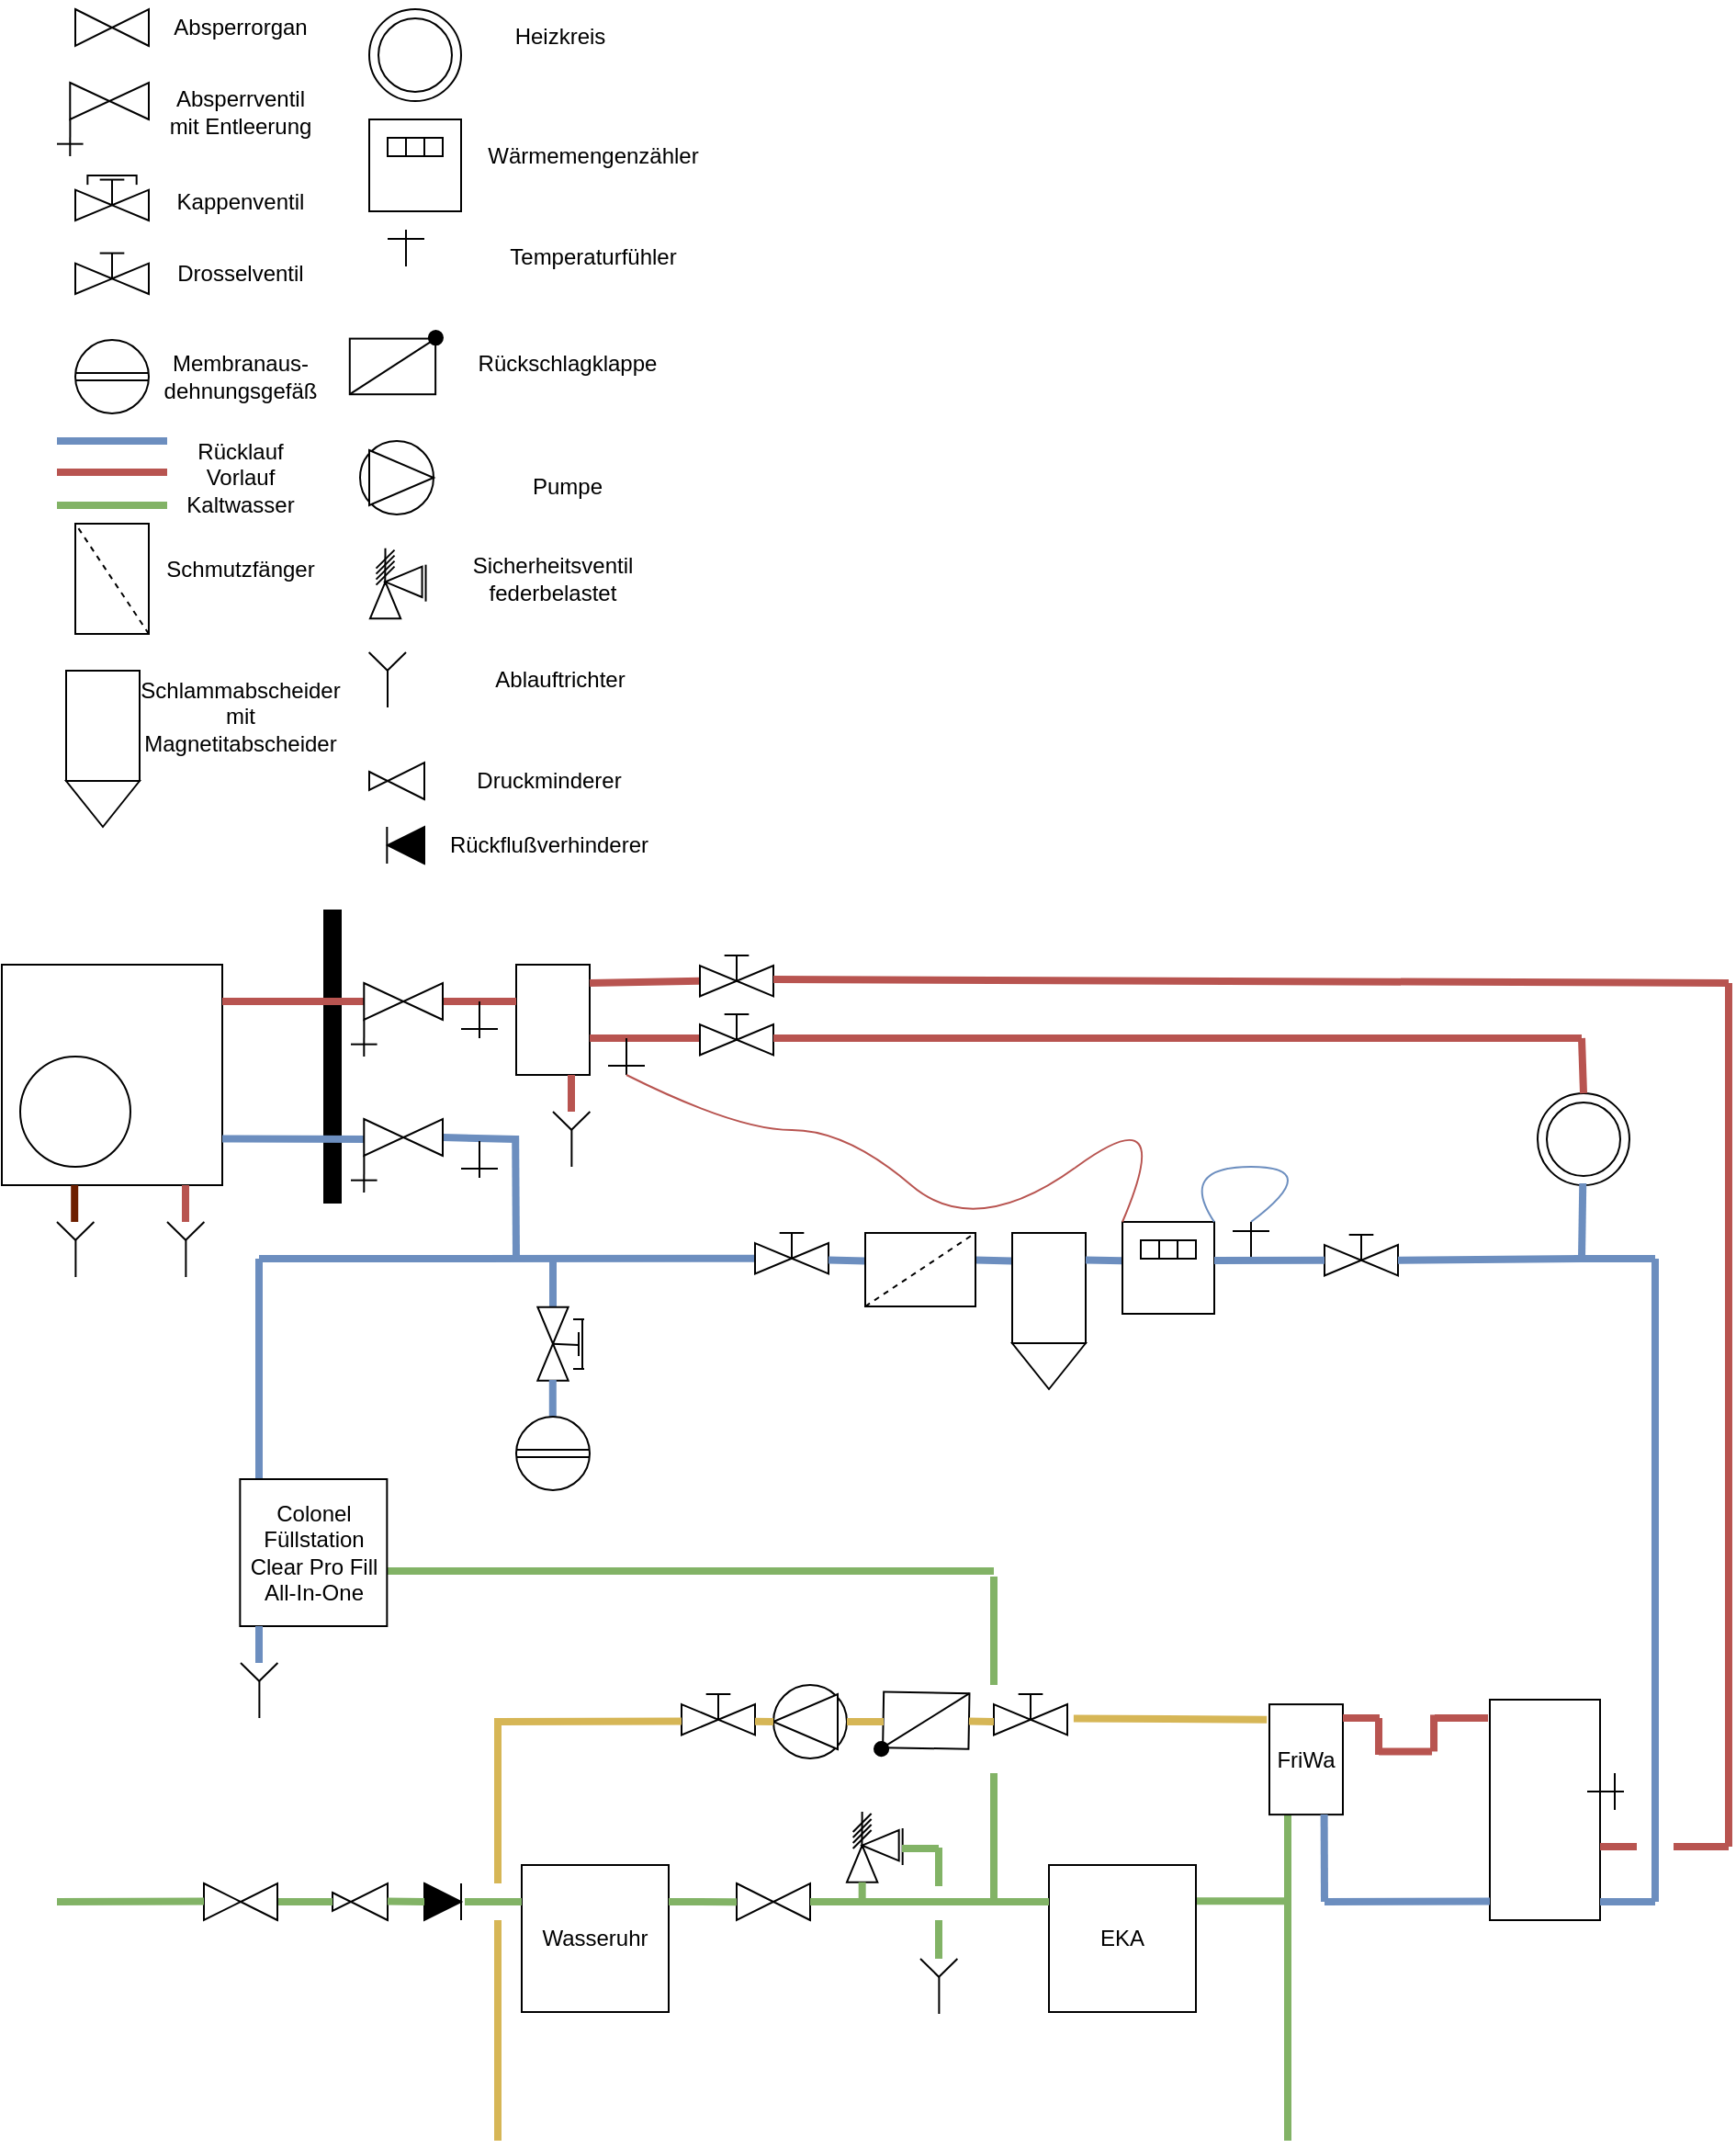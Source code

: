 <mxfile version="24.7.12">
  <diagram name="Seite-1" id="sB4p62nrwVd86XO2K_Cy">
    <mxGraphModel dx="1863" dy="811" grid="1" gridSize="10" guides="1" tooltips="1" connect="1" arrows="1" fold="1" page="1" pageScale="1" pageWidth="827" pageHeight="1169" math="0" shadow="0">
      <root>
        <mxCell id="0" />
        <mxCell id="1" parent="0" />
        <mxCell id="77hK2U9cgVGzca_YEiAG-3" value="" style="group" vertex="1" connectable="0" parent="1">
          <mxGeometry x="20" y="120" width="40" height="20" as="geometry" />
        </mxCell>
        <mxCell id="77hK2U9cgVGzca_YEiAG-1" value="" style="triangle;whiteSpace=wrap;html=1;" vertex="1" parent="77hK2U9cgVGzca_YEiAG-3">
          <mxGeometry width="20" height="20" as="geometry" />
        </mxCell>
        <mxCell id="77hK2U9cgVGzca_YEiAG-2" value="" style="triangle;whiteSpace=wrap;html=1;rotation=-180;" vertex="1" parent="77hK2U9cgVGzca_YEiAG-3">
          <mxGeometry x="20" width="20" height="20" as="geometry" />
        </mxCell>
        <mxCell id="77hK2U9cgVGzca_YEiAG-22" value="" style="endArrow=none;html=1;rounded=0;jumpSize=6;strokeWidth=4;fillColor=#dae8fc;strokeColor=#6c8ebf;" edge="1" parent="1">
          <mxGeometry width="50" height="50" relative="1" as="geometry">
            <mxPoint x="10" y="355" as="sourcePoint" />
            <mxPoint x="70" y="355" as="targetPoint" />
          </mxGeometry>
        </mxCell>
        <mxCell id="77hK2U9cgVGzca_YEiAG-23" value="" style="endArrow=none;html=1;rounded=0;jumpSize=6;strokeWidth=4;fillColor=#f8cecc;strokeColor=#b85450;" edge="1" parent="1">
          <mxGeometry width="50" height="50" relative="1" as="geometry">
            <mxPoint x="10" y="372" as="sourcePoint" />
            <mxPoint x="70" y="372" as="targetPoint" />
          </mxGeometry>
        </mxCell>
        <mxCell id="77hK2U9cgVGzca_YEiAG-24" value="" style="whiteSpace=wrap;html=1;aspect=fixed;" vertex="1" parent="1">
          <mxGeometry x="-20" y="640" width="120" height="120" as="geometry" />
        </mxCell>
        <mxCell id="77hK2U9cgVGzca_YEiAG-25" value="" style="ellipse;whiteSpace=wrap;html=1;aspect=fixed;" vertex="1" parent="1">
          <mxGeometry x="-10" y="690" width="60" height="60" as="geometry" />
        </mxCell>
        <mxCell id="77hK2U9cgVGzca_YEiAG-26" value="" style="rounded=0;whiteSpace=wrap;html=1;" vertex="1" parent="1">
          <mxGeometry x="260" y="640" width="40" height="60" as="geometry" />
        </mxCell>
        <mxCell id="77hK2U9cgVGzca_YEiAG-29" value="" style="group" vertex="1" connectable="0" parent="1">
          <mxGeometry x="10" y="160" width="50" height="40" as="geometry" />
        </mxCell>
        <mxCell id="77hK2U9cgVGzca_YEiAG-7" value="" style="endArrow=none;html=1;rounded=0;" edge="1" parent="77hK2U9cgVGzca_YEiAG-29">
          <mxGeometry width="50" height="50" relative="1" as="geometry">
            <mxPoint y="33.333" as="sourcePoint" />
            <mxPoint x="14.286" y="33.333" as="targetPoint" />
          </mxGeometry>
        </mxCell>
        <mxCell id="77hK2U9cgVGzca_YEiAG-27" value="" style="group" vertex="1" connectable="0" parent="77hK2U9cgVGzca_YEiAG-29">
          <mxGeometry x="7.143" width="42.857" height="40" as="geometry" />
        </mxCell>
        <mxCell id="77hK2U9cgVGzca_YEiAG-4" value="" style="triangle;whiteSpace=wrap;html=1;" vertex="1" parent="77hK2U9cgVGzca_YEiAG-27">
          <mxGeometry width="21.429" height="20" as="geometry" />
        </mxCell>
        <mxCell id="77hK2U9cgVGzca_YEiAG-5" value="" style="triangle;whiteSpace=wrap;html=1;rotation=-180;" vertex="1" parent="77hK2U9cgVGzca_YEiAG-27">
          <mxGeometry x="21.429" width="21.429" height="20" as="geometry" />
        </mxCell>
        <mxCell id="77hK2U9cgVGzca_YEiAG-6" value="" style="endArrow=none;html=1;rounded=0;entryX=0.003;entryY=0.985;entryDx=0;entryDy=0;entryPerimeter=0;" edge="1" parent="77hK2U9cgVGzca_YEiAG-27" target="77hK2U9cgVGzca_YEiAG-4">
          <mxGeometry width="50" height="50" relative="1" as="geometry">
            <mxPoint y="40" as="sourcePoint" />
            <mxPoint x="0.714" y="19.333" as="targetPoint" />
          </mxGeometry>
        </mxCell>
        <mxCell id="77hK2U9cgVGzca_YEiAG-30" value="" style="group" vertex="1" connectable="0" parent="1">
          <mxGeometry x="20" y="210" width="40" height="25" as="geometry" />
        </mxCell>
        <mxCell id="77hK2U9cgVGzca_YEiAG-8" value="" style="group" vertex="1" connectable="0" parent="77hK2U9cgVGzca_YEiAG-30">
          <mxGeometry y="8.333" width="40" height="16.667" as="geometry" />
        </mxCell>
        <mxCell id="77hK2U9cgVGzca_YEiAG-9" value="" style="triangle;whiteSpace=wrap;html=1;" vertex="1" parent="77hK2U9cgVGzca_YEiAG-8">
          <mxGeometry width="20" height="16.667" as="geometry" />
        </mxCell>
        <mxCell id="77hK2U9cgVGzca_YEiAG-10" value="" style="triangle;whiteSpace=wrap;html=1;rotation=-180;" vertex="1" parent="77hK2U9cgVGzca_YEiAG-8">
          <mxGeometry x="20" width="20" height="16.667" as="geometry" />
        </mxCell>
        <mxCell id="77hK2U9cgVGzca_YEiAG-11" value="" style="endArrow=none;html=1;rounded=0;exitX=1;exitY=0.5;exitDx=0;exitDy=0;" edge="1" parent="77hK2U9cgVGzca_YEiAG-30" source="77hK2U9cgVGzca_YEiAG-9">
          <mxGeometry width="50" height="50" relative="1" as="geometry">
            <mxPoint x="20" y="13.889" as="sourcePoint" />
            <mxPoint x="20" y="2.778" as="targetPoint" />
          </mxGeometry>
        </mxCell>
        <mxCell id="77hK2U9cgVGzca_YEiAG-12" value="" style="endArrow=none;html=1;rounded=0;" edge="1" parent="77hK2U9cgVGzca_YEiAG-30">
          <mxGeometry width="50" height="50" relative="1" as="geometry">
            <mxPoint x="13.333" y="2.778" as="sourcePoint" />
            <mxPoint x="26.667" y="2.778" as="targetPoint" />
          </mxGeometry>
        </mxCell>
        <mxCell id="77hK2U9cgVGzca_YEiAG-13" value="" style="endArrow=none;html=1;rounded=0;" edge="1" parent="77hK2U9cgVGzca_YEiAG-30">
          <mxGeometry width="50" height="50" relative="1" as="geometry">
            <mxPoint x="6.667" y="0.556" as="sourcePoint" />
            <mxPoint x="33.333" y="0.556" as="targetPoint" />
          </mxGeometry>
        </mxCell>
        <mxCell id="77hK2U9cgVGzca_YEiAG-14" value="" style="endArrow=none;html=1;rounded=0;" edge="1" parent="77hK2U9cgVGzca_YEiAG-30">
          <mxGeometry width="50" height="50" relative="1" as="geometry">
            <mxPoint x="6.667" y="5.556" as="sourcePoint" />
            <mxPoint x="6.667" as="targetPoint" />
          </mxGeometry>
        </mxCell>
        <mxCell id="77hK2U9cgVGzca_YEiAG-15" value="" style="endArrow=none;html=1;rounded=0;" edge="1" parent="77hK2U9cgVGzca_YEiAG-30">
          <mxGeometry width="50" height="50" relative="1" as="geometry">
            <mxPoint x="13.333" y="0.556" as="sourcePoint" />
            <mxPoint x="33.333" y="0.556" as="targetPoint" />
          </mxGeometry>
        </mxCell>
        <mxCell id="77hK2U9cgVGzca_YEiAG-17" value="" style="endArrow=none;html=1;rounded=0;" edge="1" parent="77hK2U9cgVGzca_YEiAG-30">
          <mxGeometry width="50" height="50" relative="1" as="geometry">
            <mxPoint x="6.667" y="2.778" as="sourcePoint" />
            <mxPoint x="6.667" y="2.778" as="targetPoint" />
          </mxGeometry>
        </mxCell>
        <mxCell id="77hK2U9cgVGzca_YEiAG-18" value="" style="endArrow=none;html=1;rounded=0;" edge="1" parent="77hK2U9cgVGzca_YEiAG-30">
          <mxGeometry width="50" height="50" relative="1" as="geometry">
            <mxPoint x="33.333" y="5.556" as="sourcePoint" />
            <mxPoint x="33.333" as="targetPoint" />
          </mxGeometry>
        </mxCell>
        <mxCell id="77hK2U9cgVGzca_YEiAG-32" value="" style="group" vertex="1" connectable="0" parent="1">
          <mxGeometry x="20" y="300" width="40" height="40" as="geometry" />
        </mxCell>
        <mxCell id="77hK2U9cgVGzca_YEiAG-19" value="" style="ellipse;whiteSpace=wrap;html=1;aspect=fixed;" vertex="1" parent="77hK2U9cgVGzca_YEiAG-32">
          <mxGeometry width="40" height="40" as="geometry" />
        </mxCell>
        <mxCell id="77hK2U9cgVGzca_YEiAG-20" value="" style="endArrow=none;html=1;rounded=0;entryX=1;entryY=0.5;entryDx=0;entryDy=0;exitX=0;exitY=0.5;exitDx=0;exitDy=0;" edge="1" parent="77hK2U9cgVGzca_YEiAG-32">
          <mxGeometry width="50" height="50" relative="1" as="geometry">
            <mxPoint x="5.684e-14" y="22" as="sourcePoint" />
            <mxPoint x="40.0" y="22" as="targetPoint" />
          </mxGeometry>
        </mxCell>
        <mxCell id="77hK2U9cgVGzca_YEiAG-21" value="" style="endArrow=none;html=1;rounded=0;entryX=1;entryY=0.5;entryDx=0;entryDy=0;exitX=0;exitY=0.5;exitDx=0;exitDy=0;" edge="1" parent="77hK2U9cgVGzca_YEiAG-32">
          <mxGeometry width="50" height="50" relative="1" as="geometry">
            <mxPoint y="17.967" as="sourcePoint" />
            <mxPoint x="40" y="17.967" as="targetPoint" />
          </mxGeometry>
        </mxCell>
        <mxCell id="77hK2U9cgVGzca_YEiAG-33" value="" style="endArrow=none;html=1;rounded=0;strokeWidth=10;" edge="1" parent="1">
          <mxGeometry width="50" height="50" relative="1" as="geometry">
            <mxPoint x="160" y="770" as="sourcePoint" />
            <mxPoint x="160" y="610" as="targetPoint" />
          </mxGeometry>
        </mxCell>
        <mxCell id="77hK2U9cgVGzca_YEiAG-34" value="" style="endArrow=none;html=1;rounded=0;jumpSize=6;strokeWidth=4;fillColor=#f8cecc;strokeColor=#b85450;" edge="1" parent="1">
          <mxGeometry width="50" height="50" relative="1" as="geometry">
            <mxPoint x="100" y="660" as="sourcePoint" />
            <mxPoint x="180" y="660" as="targetPoint" />
          </mxGeometry>
        </mxCell>
        <mxCell id="77hK2U9cgVGzca_YEiAG-35" value="" style="endArrow=none;html=1;rounded=0;jumpSize=6;strokeWidth=4;fillColor=#dae8fc;strokeColor=#6c8ebf;" edge="1" parent="1">
          <mxGeometry width="50" height="50" relative="1" as="geometry">
            <mxPoint x="100" y="734.78" as="sourcePoint" />
            <mxPoint x="180" y="735" as="targetPoint" />
          </mxGeometry>
        </mxCell>
        <mxCell id="77hK2U9cgVGzca_YEiAG-60" value="" style="endArrow=none;html=1;rounded=0;jumpSize=6;strokeWidth=4;fillColor=#f8cecc;strokeColor=#b85450;exitX=0;exitY=0.5;exitDx=0;exitDy=0;" edge="1" parent="1" source="77hK2U9cgVGzca_YEiAG-188">
          <mxGeometry width="50" height="50" relative="1" as="geometry">
            <mxPoint x="230" y="660" as="sourcePoint" />
            <mxPoint x="260" y="660" as="targetPoint" />
          </mxGeometry>
        </mxCell>
        <mxCell id="77hK2U9cgVGzca_YEiAG-61" value="" style="endArrow=none;html=1;rounded=0;jumpSize=6;strokeWidth=4;fillColor=#dae8fc;strokeColor=#6c8ebf;entryX=0;entryY=0.5;entryDx=0;entryDy=0;" edge="1" parent="1" target="77hK2U9cgVGzca_YEiAG-109">
          <mxGeometry width="50" height="50" relative="1" as="geometry">
            <mxPoint x="120" y="800" as="sourcePoint" />
            <mxPoint x="330" y="800.8" as="targetPoint" />
          </mxGeometry>
        </mxCell>
        <mxCell id="77hK2U9cgVGzca_YEiAG-62" value="" style="endArrow=none;html=1;rounded=0;jumpSize=6;strokeWidth=4;fillColor=#dae8fc;strokeColor=#6c8ebf;" edge="1" parent="1">
          <mxGeometry width="50" height="50" relative="1" as="geometry">
            <mxPoint x="280" y="826" as="sourcePoint" />
            <mxPoint x="280" y="801" as="targetPoint" />
          </mxGeometry>
        </mxCell>
        <mxCell id="77hK2U9cgVGzca_YEiAG-75" value="" style="group;rotation=90;" vertex="1" connectable="0" parent="1">
          <mxGeometry x="264" y="834" width="40" height="25" as="geometry" />
        </mxCell>
        <mxCell id="77hK2U9cgVGzca_YEiAG-76" value="" style="group;rotation=90;" vertex="1" connectable="0" parent="77hK2U9cgVGzca_YEiAG-75">
          <mxGeometry x="-4" y="4" width="40" height="16.667" as="geometry" />
        </mxCell>
        <mxCell id="77hK2U9cgVGzca_YEiAG-77" value="" style="triangle;whiteSpace=wrap;html=1;rotation=90;" vertex="1" parent="77hK2U9cgVGzca_YEiAG-76">
          <mxGeometry x="10" y="-10" width="20" height="16.667" as="geometry" />
        </mxCell>
        <mxCell id="77hK2U9cgVGzca_YEiAG-78" value="" style="triangle;whiteSpace=wrap;html=1;rotation=-90;" vertex="1" parent="77hK2U9cgVGzca_YEiAG-76">
          <mxGeometry x="10" y="10" width="20" height="16.667" as="geometry" />
        </mxCell>
        <mxCell id="77hK2U9cgVGzca_YEiAG-79" value="" style="endArrow=none;html=1;rounded=0;exitX=1;exitY=0.5;exitDx=0;exitDy=0;" edge="1" parent="77hK2U9cgVGzca_YEiAG-75" source="77hK2U9cgVGzca_YEiAG-77">
          <mxGeometry width="50" height="50" relative="1" as="geometry">
            <mxPoint x="19" y="13" as="sourcePoint" />
            <mxPoint x="30" y="13" as="targetPoint" />
          </mxGeometry>
        </mxCell>
        <mxCell id="77hK2U9cgVGzca_YEiAG-80" value="" style="endArrow=none;html=1;rounded=0;" edge="1" parent="77hK2U9cgVGzca_YEiAG-75">
          <mxGeometry width="50" height="50" relative="1" as="geometry">
            <mxPoint x="30" y="6" as="sourcePoint" />
            <mxPoint x="30" y="19" as="targetPoint" />
          </mxGeometry>
        </mxCell>
        <mxCell id="77hK2U9cgVGzca_YEiAG-81" value="" style="endArrow=none;html=1;rounded=0;" edge="1" parent="77hK2U9cgVGzca_YEiAG-75">
          <mxGeometry width="50" height="50" relative="1" as="geometry">
            <mxPoint x="32" y="-1" as="sourcePoint" />
            <mxPoint x="32" y="26" as="targetPoint" />
          </mxGeometry>
        </mxCell>
        <mxCell id="77hK2U9cgVGzca_YEiAG-82" value="" style="endArrow=none;html=1;rounded=0;" edge="1" parent="77hK2U9cgVGzca_YEiAG-75">
          <mxGeometry width="50" height="50" relative="1" as="geometry">
            <mxPoint x="27" y="-1" as="sourcePoint" />
            <mxPoint x="33" y="-1" as="targetPoint" />
          </mxGeometry>
        </mxCell>
        <mxCell id="77hK2U9cgVGzca_YEiAG-83" value="" style="endArrow=none;html=1;rounded=0;" edge="1" parent="77hK2U9cgVGzca_YEiAG-75">
          <mxGeometry width="50" height="50" relative="1" as="geometry">
            <mxPoint x="32" y="6" as="sourcePoint" />
            <mxPoint x="32" y="26" as="targetPoint" />
          </mxGeometry>
        </mxCell>
        <mxCell id="77hK2U9cgVGzca_YEiAG-84" value="" style="endArrow=none;html=1;rounded=0;" edge="1" parent="77hK2U9cgVGzca_YEiAG-75">
          <mxGeometry width="50" height="50" relative="1" as="geometry">
            <mxPoint x="30" y="-1" as="sourcePoint" />
            <mxPoint x="30" y="-1" as="targetPoint" />
          </mxGeometry>
        </mxCell>
        <mxCell id="77hK2U9cgVGzca_YEiAG-85" value="" style="endArrow=none;html=1;rounded=0;" edge="1" parent="77hK2U9cgVGzca_YEiAG-75">
          <mxGeometry width="50" height="50" relative="1" as="geometry">
            <mxPoint x="27" y="26" as="sourcePoint" />
            <mxPoint x="33" y="26" as="targetPoint" />
          </mxGeometry>
        </mxCell>
        <mxCell id="77hK2U9cgVGzca_YEiAG-87" value="" style="endArrow=none;html=1;rounded=0;jumpSize=6;strokeWidth=4;fillColor=#dae8fc;strokeColor=#6c8ebf;" edge="1" parent="1">
          <mxGeometry width="50" height="50" relative="1" as="geometry">
            <mxPoint x="279.89" y="891" as="sourcePoint" />
            <mxPoint x="279.89" y="866" as="targetPoint" />
          </mxGeometry>
        </mxCell>
        <mxCell id="77hK2U9cgVGzca_YEiAG-88" value="" style="group" vertex="1" connectable="0" parent="1">
          <mxGeometry x="260" y="886" width="40" height="40" as="geometry" />
        </mxCell>
        <mxCell id="77hK2U9cgVGzca_YEiAG-89" value="" style="ellipse;whiteSpace=wrap;html=1;aspect=fixed;" vertex="1" parent="77hK2U9cgVGzca_YEiAG-88">
          <mxGeometry width="40" height="40" as="geometry" />
        </mxCell>
        <mxCell id="77hK2U9cgVGzca_YEiAG-90" value="" style="endArrow=none;html=1;rounded=0;entryX=1;entryY=0.5;entryDx=0;entryDy=0;exitX=0;exitY=0.5;exitDx=0;exitDy=0;" edge="1" parent="77hK2U9cgVGzca_YEiAG-88">
          <mxGeometry width="50" height="50" relative="1" as="geometry">
            <mxPoint x="5.684e-14" y="22" as="sourcePoint" />
            <mxPoint x="40.0" y="22" as="targetPoint" />
          </mxGeometry>
        </mxCell>
        <mxCell id="77hK2U9cgVGzca_YEiAG-91" value="" style="endArrow=none;html=1;rounded=0;entryX=1;entryY=0.5;entryDx=0;entryDy=0;exitX=0;exitY=0.5;exitDx=0;exitDy=0;" edge="1" parent="77hK2U9cgVGzca_YEiAG-88">
          <mxGeometry width="50" height="50" relative="1" as="geometry">
            <mxPoint y="17.967" as="sourcePoint" />
            <mxPoint x="40" y="17.967" as="targetPoint" />
          </mxGeometry>
        </mxCell>
        <mxCell id="77hK2U9cgVGzca_YEiAG-99" value="" style="group" vertex="1" connectable="0" parent="1">
          <mxGeometry x="20" y="252.778" width="40" height="22.222" as="geometry" />
        </mxCell>
        <mxCell id="77hK2U9cgVGzca_YEiAG-50" value="" style="group" vertex="1" connectable="0" parent="77hK2U9cgVGzca_YEiAG-99">
          <mxGeometry y="5.556" width="40" height="16.667" as="geometry" />
        </mxCell>
        <mxCell id="77hK2U9cgVGzca_YEiAG-51" value="" style="triangle;whiteSpace=wrap;html=1;" vertex="1" parent="77hK2U9cgVGzca_YEiAG-50">
          <mxGeometry width="20" height="16.667" as="geometry" />
        </mxCell>
        <mxCell id="77hK2U9cgVGzca_YEiAG-52" value="" style="triangle;whiteSpace=wrap;html=1;rotation=-180;" vertex="1" parent="77hK2U9cgVGzca_YEiAG-50">
          <mxGeometry x="20" width="20" height="16.667" as="geometry" />
        </mxCell>
        <mxCell id="77hK2U9cgVGzca_YEiAG-53" value="" style="endArrow=none;html=1;rounded=0;exitX=1;exitY=0.5;exitDx=0;exitDy=0;" edge="1" parent="77hK2U9cgVGzca_YEiAG-99" source="77hK2U9cgVGzca_YEiAG-51">
          <mxGeometry width="50" height="50" relative="1" as="geometry">
            <mxPoint x="20" y="11.111" as="sourcePoint" />
            <mxPoint x="20" as="targetPoint" />
          </mxGeometry>
        </mxCell>
        <mxCell id="77hK2U9cgVGzca_YEiAG-54" value="" style="endArrow=none;html=1;rounded=0;" edge="1" parent="77hK2U9cgVGzca_YEiAG-99">
          <mxGeometry width="50" height="50" relative="1" as="geometry">
            <mxPoint x="13.333" as="sourcePoint" />
            <mxPoint x="26.667" as="targetPoint" />
          </mxGeometry>
        </mxCell>
        <mxCell id="77hK2U9cgVGzca_YEiAG-58" value="" style="endArrow=none;html=1;rounded=0;" edge="1" parent="77hK2U9cgVGzca_YEiAG-99">
          <mxGeometry width="50" height="50" relative="1" as="geometry">
            <mxPoint x="6.667" as="sourcePoint" />
            <mxPoint x="6.667" as="targetPoint" />
          </mxGeometry>
        </mxCell>
        <mxCell id="77hK2U9cgVGzca_YEiAG-100" value="" style="group" vertex="1" connectable="0" parent="1">
          <mxGeometry x="700" y="786.998" width="40" height="22.222" as="geometry" />
        </mxCell>
        <mxCell id="77hK2U9cgVGzca_YEiAG-101" value="" style="group" vertex="1" connectable="0" parent="77hK2U9cgVGzca_YEiAG-100">
          <mxGeometry y="5.556" width="40" height="16.667" as="geometry" />
        </mxCell>
        <mxCell id="77hK2U9cgVGzca_YEiAG-102" value="" style="triangle;whiteSpace=wrap;html=1;" vertex="1" parent="77hK2U9cgVGzca_YEiAG-101">
          <mxGeometry width="20" height="16.667" as="geometry" />
        </mxCell>
        <mxCell id="77hK2U9cgVGzca_YEiAG-103" value="" style="triangle;whiteSpace=wrap;html=1;rotation=-180;" vertex="1" parent="77hK2U9cgVGzca_YEiAG-101">
          <mxGeometry x="20" width="20" height="16.667" as="geometry" />
        </mxCell>
        <mxCell id="77hK2U9cgVGzca_YEiAG-104" value="" style="endArrow=none;html=1;rounded=0;exitX=1;exitY=0.5;exitDx=0;exitDy=0;" edge="1" parent="77hK2U9cgVGzca_YEiAG-100" source="77hK2U9cgVGzca_YEiAG-102">
          <mxGeometry width="50" height="50" relative="1" as="geometry">
            <mxPoint x="20" y="11.111" as="sourcePoint" />
            <mxPoint x="20" as="targetPoint" />
          </mxGeometry>
        </mxCell>
        <mxCell id="77hK2U9cgVGzca_YEiAG-105" value="" style="endArrow=none;html=1;rounded=0;" edge="1" parent="77hK2U9cgVGzca_YEiAG-100">
          <mxGeometry width="50" height="50" relative="1" as="geometry">
            <mxPoint x="13.333" as="sourcePoint" />
            <mxPoint x="26.667" as="targetPoint" />
          </mxGeometry>
        </mxCell>
        <mxCell id="77hK2U9cgVGzca_YEiAG-106" value="" style="endArrow=none;html=1;rounded=0;" edge="1" parent="77hK2U9cgVGzca_YEiAG-100">
          <mxGeometry width="50" height="50" relative="1" as="geometry">
            <mxPoint x="6.667" as="sourcePoint" />
            <mxPoint x="6.667" as="targetPoint" />
          </mxGeometry>
        </mxCell>
        <mxCell id="77hK2U9cgVGzca_YEiAG-107" value="" style="group" vertex="1" connectable="0" parent="1">
          <mxGeometry x="390" y="785.998" width="40" height="22.222" as="geometry" />
        </mxCell>
        <mxCell id="77hK2U9cgVGzca_YEiAG-108" value="" style="group" vertex="1" connectable="0" parent="77hK2U9cgVGzca_YEiAG-107">
          <mxGeometry y="5.556" width="40" height="16.667" as="geometry" />
        </mxCell>
        <mxCell id="77hK2U9cgVGzca_YEiAG-109" value="" style="triangle;whiteSpace=wrap;html=1;" vertex="1" parent="77hK2U9cgVGzca_YEiAG-108">
          <mxGeometry width="20" height="16.667" as="geometry" />
        </mxCell>
        <mxCell id="77hK2U9cgVGzca_YEiAG-110" value="" style="triangle;whiteSpace=wrap;html=1;rotation=-180;" vertex="1" parent="77hK2U9cgVGzca_YEiAG-108">
          <mxGeometry x="20" width="20" height="16.667" as="geometry" />
        </mxCell>
        <mxCell id="77hK2U9cgVGzca_YEiAG-111" value="" style="endArrow=none;html=1;rounded=0;exitX=1;exitY=0.5;exitDx=0;exitDy=0;" edge="1" parent="77hK2U9cgVGzca_YEiAG-107" source="77hK2U9cgVGzca_YEiAG-109">
          <mxGeometry width="50" height="50" relative="1" as="geometry">
            <mxPoint x="20" y="11.111" as="sourcePoint" />
            <mxPoint x="20" as="targetPoint" />
          </mxGeometry>
        </mxCell>
        <mxCell id="77hK2U9cgVGzca_YEiAG-112" value="" style="endArrow=none;html=1;rounded=0;" edge="1" parent="77hK2U9cgVGzca_YEiAG-107">
          <mxGeometry width="50" height="50" relative="1" as="geometry">
            <mxPoint x="13.333" as="sourcePoint" />
            <mxPoint x="26.667" as="targetPoint" />
          </mxGeometry>
        </mxCell>
        <mxCell id="77hK2U9cgVGzca_YEiAG-113" value="" style="endArrow=none;html=1;rounded=0;" edge="1" parent="77hK2U9cgVGzca_YEiAG-107">
          <mxGeometry width="50" height="50" relative="1" as="geometry">
            <mxPoint x="6.667" as="sourcePoint" />
            <mxPoint x="6.667" as="targetPoint" />
          </mxGeometry>
        </mxCell>
        <mxCell id="77hK2U9cgVGzca_YEiAG-118" value="" style="endArrow=none;html=1;rounded=0;jumpSize=6;strokeWidth=4;fillColor=#dae8fc;strokeColor=#6c8ebf;" edge="1" parent="1">
          <mxGeometry width="50" height="50" relative="1" as="geometry">
            <mxPoint x="430" y="800.79" as="sourcePoint" />
            <mxPoint x="450" y="801.21" as="targetPoint" />
          </mxGeometry>
        </mxCell>
        <mxCell id="77hK2U9cgVGzca_YEiAG-121" value="" style="endArrow=none;html=1;rounded=0;jumpSize=6;strokeWidth=4;fillColor=#dae8fc;strokeColor=#6c8ebf;" edge="1" parent="1">
          <mxGeometry width="50" height="50" relative="1" as="geometry">
            <mxPoint x="510" y="800.79" as="sourcePoint" />
            <mxPoint x="530" y="801.21" as="targetPoint" />
          </mxGeometry>
        </mxCell>
        <mxCell id="77hK2U9cgVGzca_YEiAG-123" value="" style="group" vertex="1" connectable="0" parent="1">
          <mxGeometry x="450" y="786" width="60" height="40" as="geometry" />
        </mxCell>
        <mxCell id="77hK2U9cgVGzca_YEiAG-114" value="" style="rounded=0;whiteSpace=wrap;html=1;rotation=90;" vertex="1" parent="77hK2U9cgVGzca_YEiAG-123">
          <mxGeometry x="10" y="-10" width="40" height="60" as="geometry" />
        </mxCell>
        <mxCell id="77hK2U9cgVGzca_YEiAG-115" value="" style="endArrow=none;dashed=1;html=1;rounded=0;entryX=0;entryY=0;entryDx=0;entryDy=0;exitX=1;exitY=1;exitDx=0;exitDy=0;" edge="1" parent="77hK2U9cgVGzca_YEiAG-123" source="77hK2U9cgVGzca_YEiAG-114" target="77hK2U9cgVGzca_YEiAG-114">
          <mxGeometry width="50" height="50" relative="1" as="geometry">
            <mxPoint x="265" y="155" as="sourcePoint" />
            <mxPoint x="315" y="105" as="targetPoint" />
          </mxGeometry>
        </mxCell>
        <mxCell id="77hK2U9cgVGzca_YEiAG-124" value="" style="group;rotation=-90;" vertex="1" connectable="0" parent="1">
          <mxGeometry x="10" y="410" width="60" height="40" as="geometry" />
        </mxCell>
        <mxCell id="77hK2U9cgVGzca_YEiAG-125" value="" style="rounded=0;whiteSpace=wrap;html=1;rotation=0;" vertex="1" parent="77hK2U9cgVGzca_YEiAG-124">
          <mxGeometry x="10" y="-10" width="40" height="60" as="geometry" />
        </mxCell>
        <mxCell id="77hK2U9cgVGzca_YEiAG-126" value="" style="endArrow=none;dashed=1;html=1;rounded=0;entryX=0;entryY=0;entryDx=0;entryDy=0;exitX=1;exitY=1;exitDx=0;exitDy=0;" edge="1" parent="77hK2U9cgVGzca_YEiAG-124" source="77hK2U9cgVGzca_YEiAG-125" target="77hK2U9cgVGzca_YEiAG-125">
          <mxGeometry width="50" height="50" relative="1" as="geometry">
            <mxPoint x="165" y="-215" as="sourcePoint" />
            <mxPoint x="115" y="-265" as="targetPoint" />
          </mxGeometry>
        </mxCell>
        <mxCell id="77hK2U9cgVGzca_YEiAG-127" value="" style="group" vertex="1" connectable="0" parent="1">
          <mxGeometry x="15" y="480" width="40" height="85" as="geometry" />
        </mxCell>
        <mxCell id="77hK2U9cgVGzca_YEiAG-116" value="" style="rounded=0;whiteSpace=wrap;html=1;" vertex="1" parent="77hK2U9cgVGzca_YEiAG-127">
          <mxGeometry width="40" height="60" as="geometry" />
        </mxCell>
        <mxCell id="77hK2U9cgVGzca_YEiAG-117" value="" style="triangle;whiteSpace=wrap;html=1;rotation=90;" vertex="1" parent="77hK2U9cgVGzca_YEiAG-127">
          <mxGeometry x="7.5" y="52.5" width="25" height="40" as="geometry" />
        </mxCell>
        <mxCell id="77hK2U9cgVGzca_YEiAG-128" value="" style="group" vertex="1" connectable="0" parent="1">
          <mxGeometry x="530" y="786" width="40" height="85" as="geometry" />
        </mxCell>
        <mxCell id="77hK2U9cgVGzca_YEiAG-129" value="" style="rounded=0;whiteSpace=wrap;html=1;" vertex="1" parent="77hK2U9cgVGzca_YEiAG-128">
          <mxGeometry width="40" height="60" as="geometry" />
        </mxCell>
        <mxCell id="77hK2U9cgVGzca_YEiAG-130" value="" style="triangle;whiteSpace=wrap;html=1;rotation=90;" vertex="1" parent="77hK2U9cgVGzca_YEiAG-128">
          <mxGeometry x="7.5" y="52.5" width="25" height="40" as="geometry" />
        </mxCell>
        <mxCell id="77hK2U9cgVGzca_YEiAG-131" value="" style="endArrow=none;html=1;rounded=0;jumpSize=6;strokeWidth=4;fillColor=#dae8fc;strokeColor=#6c8ebf;" edge="1" parent="1">
          <mxGeometry width="50" height="50" relative="1" as="geometry">
            <mxPoint x="570" y="800.76" as="sourcePoint" />
            <mxPoint x="590" y="801.18" as="targetPoint" />
          </mxGeometry>
        </mxCell>
        <mxCell id="77hK2U9cgVGzca_YEiAG-134" value="" style="endArrow=none;html=1;rounded=0;jumpSize=6;strokeWidth=4;fillColor=#f8cecc;strokeColor=#b85450;entryX=0;entryY=0.5;entryDx=0;entryDy=0;" edge="1" parent="1" target="77hK2U9cgVGzca_YEiAG-145">
          <mxGeometry width="50" height="50" relative="1" as="geometry">
            <mxPoint x="300" y="650" as="sourcePoint" />
            <mxPoint x="330" y="650" as="targetPoint" />
          </mxGeometry>
        </mxCell>
        <mxCell id="77hK2U9cgVGzca_YEiAG-135" value="" style="endArrow=none;html=1;rounded=0;jumpSize=6;strokeWidth=4;fillColor=#f8cecc;strokeColor=#b85450;" edge="1" parent="1">
          <mxGeometry width="50" height="50" relative="1" as="geometry">
            <mxPoint x="300" y="680" as="sourcePoint" />
            <mxPoint x="360" y="680" as="targetPoint" />
          </mxGeometry>
        </mxCell>
        <mxCell id="77hK2U9cgVGzca_YEiAG-136" value="" style="group" vertex="1" connectable="0" parent="1">
          <mxGeometry x="360" y="666.998" width="40" height="22.222" as="geometry" />
        </mxCell>
        <mxCell id="77hK2U9cgVGzca_YEiAG-137" value="" style="group" vertex="1" connectable="0" parent="77hK2U9cgVGzca_YEiAG-136">
          <mxGeometry y="5.556" width="40" height="16.667" as="geometry" />
        </mxCell>
        <mxCell id="77hK2U9cgVGzca_YEiAG-138" value="" style="triangle;whiteSpace=wrap;html=1;" vertex="1" parent="77hK2U9cgVGzca_YEiAG-137">
          <mxGeometry width="20" height="16.667" as="geometry" />
        </mxCell>
        <mxCell id="77hK2U9cgVGzca_YEiAG-139" value="" style="triangle;whiteSpace=wrap;html=1;rotation=-180;" vertex="1" parent="77hK2U9cgVGzca_YEiAG-137">
          <mxGeometry x="20" width="20" height="16.667" as="geometry" />
        </mxCell>
        <mxCell id="77hK2U9cgVGzca_YEiAG-140" value="" style="endArrow=none;html=1;rounded=0;exitX=1;exitY=0.5;exitDx=0;exitDy=0;" edge="1" parent="77hK2U9cgVGzca_YEiAG-136" source="77hK2U9cgVGzca_YEiAG-138">
          <mxGeometry width="50" height="50" relative="1" as="geometry">
            <mxPoint x="20" y="11.111" as="sourcePoint" />
            <mxPoint x="20" as="targetPoint" />
          </mxGeometry>
        </mxCell>
        <mxCell id="77hK2U9cgVGzca_YEiAG-141" value="" style="endArrow=none;html=1;rounded=0;" edge="1" parent="77hK2U9cgVGzca_YEiAG-136">
          <mxGeometry width="50" height="50" relative="1" as="geometry">
            <mxPoint x="13.333" as="sourcePoint" />
            <mxPoint x="26.667" as="targetPoint" />
          </mxGeometry>
        </mxCell>
        <mxCell id="77hK2U9cgVGzca_YEiAG-142" value="" style="endArrow=none;html=1;rounded=0;" edge="1" parent="77hK2U9cgVGzca_YEiAG-136">
          <mxGeometry width="50" height="50" relative="1" as="geometry">
            <mxPoint x="6.667" as="sourcePoint" />
            <mxPoint x="6.667" as="targetPoint" />
          </mxGeometry>
        </mxCell>
        <mxCell id="77hK2U9cgVGzca_YEiAG-143" value="" style="group" vertex="1" connectable="0" parent="1">
          <mxGeometry x="360" y="634.998" width="40" height="22.222" as="geometry" />
        </mxCell>
        <mxCell id="77hK2U9cgVGzca_YEiAG-144" value="" style="group" vertex="1" connectable="0" parent="77hK2U9cgVGzca_YEiAG-143">
          <mxGeometry y="5.556" width="40" height="16.667" as="geometry" />
        </mxCell>
        <mxCell id="77hK2U9cgVGzca_YEiAG-145" value="" style="triangle;whiteSpace=wrap;html=1;" vertex="1" parent="77hK2U9cgVGzca_YEiAG-144">
          <mxGeometry width="20" height="16.667" as="geometry" />
        </mxCell>
        <mxCell id="77hK2U9cgVGzca_YEiAG-146" value="" style="triangle;whiteSpace=wrap;html=1;rotation=-180;" vertex="1" parent="77hK2U9cgVGzca_YEiAG-144">
          <mxGeometry x="20" width="20" height="16.667" as="geometry" />
        </mxCell>
        <mxCell id="77hK2U9cgVGzca_YEiAG-147" value="" style="endArrow=none;html=1;rounded=0;exitX=1;exitY=0.5;exitDx=0;exitDy=0;" edge="1" parent="77hK2U9cgVGzca_YEiAG-143" source="77hK2U9cgVGzca_YEiAG-145">
          <mxGeometry width="50" height="50" relative="1" as="geometry">
            <mxPoint x="20" y="11.111" as="sourcePoint" />
            <mxPoint x="20" as="targetPoint" />
          </mxGeometry>
        </mxCell>
        <mxCell id="77hK2U9cgVGzca_YEiAG-148" value="" style="endArrow=none;html=1;rounded=0;" edge="1" parent="77hK2U9cgVGzca_YEiAG-143">
          <mxGeometry width="50" height="50" relative="1" as="geometry">
            <mxPoint x="13.333" as="sourcePoint" />
            <mxPoint x="26.667" as="targetPoint" />
          </mxGeometry>
        </mxCell>
        <mxCell id="77hK2U9cgVGzca_YEiAG-149" value="" style="endArrow=none;html=1;rounded=0;" edge="1" parent="77hK2U9cgVGzca_YEiAG-143">
          <mxGeometry width="50" height="50" relative="1" as="geometry">
            <mxPoint x="6.667" as="sourcePoint" />
            <mxPoint x="6.667" as="targetPoint" />
          </mxGeometry>
        </mxCell>
        <mxCell id="77hK2U9cgVGzca_YEiAG-156" value="" style="group" vertex="1" connectable="0" parent="1">
          <mxGeometry x="180" y="120" width="50" height="50" as="geometry" />
        </mxCell>
        <mxCell id="77hK2U9cgVGzca_YEiAG-154" value="" style="group" vertex="1" connectable="0" parent="77hK2U9cgVGzca_YEiAG-156">
          <mxGeometry width="50" height="50" as="geometry" />
        </mxCell>
        <mxCell id="77hK2U9cgVGzca_YEiAG-155" value="" style="ellipse;whiteSpace=wrap;html=1;aspect=fixed;" vertex="1" parent="77hK2U9cgVGzca_YEiAG-154">
          <mxGeometry width="50" height="50" as="geometry" />
        </mxCell>
        <mxCell id="77hK2U9cgVGzca_YEiAG-150" value="" style="group" vertex="1" connectable="0" parent="77hK2U9cgVGzca_YEiAG-156">
          <mxGeometry x="5" y="5" width="40" height="40" as="geometry" />
        </mxCell>
        <mxCell id="77hK2U9cgVGzca_YEiAG-151" value="" style="ellipse;whiteSpace=wrap;html=1;aspect=fixed;" vertex="1" parent="77hK2U9cgVGzca_YEiAG-150">
          <mxGeometry width="40" height="40" as="geometry" />
        </mxCell>
        <mxCell id="77hK2U9cgVGzca_YEiAG-157" value="" style="group" vertex="1" connectable="0" parent="1">
          <mxGeometry x="816" y="710" width="50" height="50" as="geometry" />
        </mxCell>
        <mxCell id="77hK2U9cgVGzca_YEiAG-158" value="" style="group" vertex="1" connectable="0" parent="77hK2U9cgVGzca_YEiAG-157">
          <mxGeometry width="50" height="50" as="geometry" />
        </mxCell>
        <mxCell id="77hK2U9cgVGzca_YEiAG-159" value="" style="ellipse;whiteSpace=wrap;html=1;aspect=fixed;" vertex="1" parent="77hK2U9cgVGzca_YEiAG-158">
          <mxGeometry width="50" height="50" as="geometry" />
        </mxCell>
        <mxCell id="77hK2U9cgVGzca_YEiAG-160" value="" style="group" vertex="1" connectable="0" parent="77hK2U9cgVGzca_YEiAG-157">
          <mxGeometry x="5" y="5" width="40" height="40" as="geometry" />
        </mxCell>
        <mxCell id="77hK2U9cgVGzca_YEiAG-161" value="" style="ellipse;whiteSpace=wrap;html=1;aspect=fixed;" vertex="1" parent="77hK2U9cgVGzca_YEiAG-160">
          <mxGeometry width="40" height="40" as="geometry" />
        </mxCell>
        <mxCell id="77hK2U9cgVGzca_YEiAG-162" value="" style="endArrow=none;html=1;rounded=0;jumpSize=6;strokeWidth=4;fillColor=#f8cecc;strokeColor=#b85450;" edge="1" parent="1">
          <mxGeometry width="50" height="50" relative="1" as="geometry">
            <mxPoint x="400" y="680" as="sourcePoint" />
            <mxPoint x="840" y="680" as="targetPoint" />
          </mxGeometry>
        </mxCell>
        <mxCell id="77hK2U9cgVGzca_YEiAG-163" value="" style="endArrow=none;html=1;rounded=0;jumpSize=6;strokeWidth=4;fillColor=#dae8fc;strokeColor=#6c8ebf;exitX=0;exitY=0.5;exitDx=0;exitDy=0;" edge="1" parent="1" source="77hK2U9cgVGzca_YEiAG-103">
          <mxGeometry width="50" height="50" relative="1" as="geometry">
            <mxPoint x="770" y="800" as="sourcePoint" />
            <mxPoint x="840" y="800" as="targetPoint" />
          </mxGeometry>
        </mxCell>
        <mxCell id="77hK2U9cgVGzca_YEiAG-164" value="" style="endArrow=none;html=1;rounded=0;jumpSize=6;strokeWidth=4;fillColor=#dae8fc;strokeColor=#6c8ebf;" edge="1" parent="1">
          <mxGeometry width="50" height="50" relative="1" as="geometry">
            <mxPoint x="260" y="800" as="sourcePoint" />
            <mxPoint x="259.6" y="733" as="targetPoint" />
          </mxGeometry>
        </mxCell>
        <mxCell id="77hK2U9cgVGzca_YEiAG-165" value="" style="endArrow=none;html=1;rounded=0;jumpSize=6;strokeWidth=4;fillColor=#dae8fc;strokeColor=#6c8ebf;exitX=0;exitY=0.5;exitDx=0;exitDy=0;" edge="1" parent="1" source="77hK2U9cgVGzca_YEiAG-194">
          <mxGeometry width="50" height="50" relative="1" as="geometry">
            <mxPoint x="230" y="735" as="sourcePoint" />
            <mxPoint x="260" y="735" as="targetPoint" />
          </mxGeometry>
        </mxCell>
        <mxCell id="77hK2U9cgVGzca_YEiAG-166" value="" style="endArrow=none;html=1;rounded=0;jumpSize=6;strokeWidth=4;fillColor=#dae8fc;strokeColor=#6c8ebf;" edge="1" parent="1">
          <mxGeometry width="50" height="50" relative="1" as="geometry">
            <mxPoint x="840" y="800" as="sourcePoint" />
            <mxPoint x="840.63" y="759" as="targetPoint" />
          </mxGeometry>
        </mxCell>
        <mxCell id="77hK2U9cgVGzca_YEiAG-167" value="" style="endArrow=none;html=1;rounded=0;jumpSize=6;strokeWidth=4;fillColor=#f8cecc;strokeColor=#b85450;entryX=0.5;entryY=0;entryDx=0;entryDy=0;" edge="1" parent="1" target="77hK2U9cgVGzca_YEiAG-159">
          <mxGeometry width="50" height="50" relative="1" as="geometry">
            <mxPoint x="840" y="680" as="sourcePoint" />
            <mxPoint x="890" y="689.22" as="targetPoint" />
          </mxGeometry>
        </mxCell>
        <mxCell id="77hK2U9cgVGzca_YEiAG-168" value="" style="rounded=0;whiteSpace=wrap;html=1;rotation=90;" vertex="1" parent="1">
          <mxGeometry x="760" y="1070" width="120" height="60" as="geometry" />
        </mxCell>
        <mxCell id="77hK2U9cgVGzca_YEiAG-169" value="" style="endArrow=none;html=1;rounded=0;jumpSize=6;strokeWidth=4;fillColor=#f8cecc;strokeColor=#b85450;" edge="1" parent="1">
          <mxGeometry width="50" height="50" relative="1" as="geometry">
            <mxPoint x="400" y="648" as="sourcePoint" />
            <mxPoint x="920" y="650" as="targetPoint" />
          </mxGeometry>
        </mxCell>
        <mxCell id="77hK2U9cgVGzca_YEiAG-170" value="" style="endArrow=none;html=1;rounded=0;jumpSize=6;strokeWidth=4;fillColor=#dae8fc;strokeColor=#6c8ebf;" edge="1" parent="1">
          <mxGeometry width="50" height="50" relative="1" as="geometry">
            <mxPoint x="880" y="1150" as="sourcePoint" />
            <mxPoint x="880" y="800" as="targetPoint" />
          </mxGeometry>
        </mxCell>
        <mxCell id="77hK2U9cgVGzca_YEiAG-173" value="" style="endArrow=none;html=1;rounded=0;jumpSize=6;strokeWidth=4;fillColor=#d5e8d4;strokeColor=#82b366;" edge="1" parent="1">
          <mxGeometry width="50" height="50" relative="1" as="geometry">
            <mxPoint x="10" y="390" as="sourcePoint" />
            <mxPoint x="70" y="390" as="targetPoint" />
          </mxGeometry>
        </mxCell>
        <mxCell id="77hK2U9cgVGzca_YEiAG-174" value="" style="endArrow=none;html=1;rounded=0;jumpSize=6;strokeWidth=4;fillColor=#d5e8d4;strokeColor=#82b366;" edge="1" parent="1">
          <mxGeometry width="50" height="50" relative="1" as="geometry">
            <mxPoint x="630" y="1149.58" as="sourcePoint" />
            <mxPoint x="680" y="1149.63" as="targetPoint" />
          </mxGeometry>
        </mxCell>
        <mxCell id="77hK2U9cgVGzca_YEiAG-175" value="Absperrorgan" style="text;html=1;align=center;verticalAlign=middle;whiteSpace=wrap;rounded=0;" vertex="1" parent="1">
          <mxGeometry x="70" y="115" width="80" height="30" as="geometry" />
        </mxCell>
        <mxCell id="77hK2U9cgVGzca_YEiAG-176" value="Absperrventil&lt;br&gt;mit Entleerung" style="text;html=1;align=center;verticalAlign=middle;whiteSpace=wrap;rounded=0;" vertex="1" parent="1">
          <mxGeometry x="70" y="161" width="80" height="30" as="geometry" />
        </mxCell>
        <mxCell id="77hK2U9cgVGzca_YEiAG-177" value="Kappenventil" style="text;html=1;align=center;verticalAlign=middle;whiteSpace=wrap;rounded=0;" vertex="1" parent="1">
          <mxGeometry x="70" y="210" width="80" height="30" as="geometry" />
        </mxCell>
        <mxCell id="77hK2U9cgVGzca_YEiAG-178" value="Drosselventil" style="text;html=1;align=center;verticalAlign=middle;whiteSpace=wrap;rounded=0;" vertex="1" parent="1">
          <mxGeometry x="70" y="248.89" width="80" height="30" as="geometry" />
        </mxCell>
        <mxCell id="77hK2U9cgVGzca_YEiAG-179" value="&lt;div&gt;Membranaus-&lt;/div&gt;&lt;div&gt;dehnungsgefäß&lt;br&gt;&lt;/div&gt;" style="text;html=1;align=center;verticalAlign=middle;whiteSpace=wrap;rounded=0;" vertex="1" parent="1">
          <mxGeometry x="70" y="305" width="80" height="30" as="geometry" />
        </mxCell>
        <mxCell id="77hK2U9cgVGzca_YEiAG-180" value="&lt;div&gt;Rücklauf&lt;/div&gt;&lt;div&gt;Vorlauf&lt;/div&gt;&lt;div&gt;Kaltwasser&lt;br&gt;&lt;/div&gt;" style="text;html=1;align=center;verticalAlign=middle;whiteSpace=wrap;rounded=0;" vertex="1" parent="1">
          <mxGeometry x="70" y="360" width="80" height="30" as="geometry" />
        </mxCell>
        <mxCell id="77hK2U9cgVGzca_YEiAG-181" value="Schmutzfänger" style="text;html=1;align=center;verticalAlign=middle;whiteSpace=wrap;rounded=0;" vertex="1" parent="1">
          <mxGeometry x="70" y="410" width="80" height="30" as="geometry" />
        </mxCell>
        <mxCell id="77hK2U9cgVGzca_YEiAG-182" value="&lt;div&gt;Schlammabscheider&lt;/div&gt;&lt;div&gt;mit&lt;/div&gt;&lt;div&gt;Magnetitabscheider&lt;br&gt;&lt;/div&gt;" style="text;html=1;align=center;verticalAlign=middle;whiteSpace=wrap;rounded=0;" vertex="1" parent="1">
          <mxGeometry x="70" y="490" width="80" height="30" as="geometry" />
        </mxCell>
        <mxCell id="77hK2U9cgVGzca_YEiAG-183" value="Heizkreis" style="text;html=1;align=center;verticalAlign=middle;whiteSpace=wrap;rounded=0;" vertex="1" parent="1">
          <mxGeometry x="244" y="120" width="80" height="30" as="geometry" />
        </mxCell>
        <mxCell id="77hK2U9cgVGzca_YEiAG-184" value="" style="group" vertex="1" connectable="0" parent="1">
          <mxGeometry x="170" y="650" width="50" height="40" as="geometry" />
        </mxCell>
        <mxCell id="77hK2U9cgVGzca_YEiAG-185" value="" style="endArrow=none;html=1;rounded=0;" edge="1" parent="77hK2U9cgVGzca_YEiAG-184">
          <mxGeometry width="50" height="50" relative="1" as="geometry">
            <mxPoint y="33.333" as="sourcePoint" />
            <mxPoint x="14.286" y="33.333" as="targetPoint" />
          </mxGeometry>
        </mxCell>
        <mxCell id="77hK2U9cgVGzca_YEiAG-186" value="" style="group" vertex="1" connectable="0" parent="77hK2U9cgVGzca_YEiAG-184">
          <mxGeometry x="7.143" width="42.857" height="40" as="geometry" />
        </mxCell>
        <mxCell id="77hK2U9cgVGzca_YEiAG-187" value="" style="triangle;whiteSpace=wrap;html=1;" vertex="1" parent="77hK2U9cgVGzca_YEiAG-186">
          <mxGeometry width="21.429" height="20" as="geometry" />
        </mxCell>
        <mxCell id="77hK2U9cgVGzca_YEiAG-188" value="" style="triangle;whiteSpace=wrap;html=1;rotation=-180;" vertex="1" parent="77hK2U9cgVGzca_YEiAG-186">
          <mxGeometry x="21.429" width="21.429" height="20" as="geometry" />
        </mxCell>
        <mxCell id="77hK2U9cgVGzca_YEiAG-189" value="" style="endArrow=none;html=1;rounded=0;entryX=0.003;entryY=0.985;entryDx=0;entryDy=0;entryPerimeter=0;" edge="1" parent="77hK2U9cgVGzca_YEiAG-186" target="77hK2U9cgVGzca_YEiAG-187">
          <mxGeometry width="50" height="50" relative="1" as="geometry">
            <mxPoint y="40" as="sourcePoint" />
            <mxPoint x="0.714" y="19.333" as="targetPoint" />
          </mxGeometry>
        </mxCell>
        <mxCell id="77hK2U9cgVGzca_YEiAG-190" value="" style="group" vertex="1" connectable="0" parent="1">
          <mxGeometry x="170" y="724" width="50" height="40" as="geometry" />
        </mxCell>
        <mxCell id="77hK2U9cgVGzca_YEiAG-191" value="" style="endArrow=none;html=1;rounded=0;" edge="1" parent="77hK2U9cgVGzca_YEiAG-190">
          <mxGeometry width="50" height="50" relative="1" as="geometry">
            <mxPoint y="33.333" as="sourcePoint" />
            <mxPoint x="14.286" y="33.333" as="targetPoint" />
          </mxGeometry>
        </mxCell>
        <mxCell id="77hK2U9cgVGzca_YEiAG-192" value="" style="group" vertex="1" connectable="0" parent="77hK2U9cgVGzca_YEiAG-190">
          <mxGeometry x="7.143" width="42.857" height="40" as="geometry" />
        </mxCell>
        <mxCell id="77hK2U9cgVGzca_YEiAG-193" value="" style="triangle;whiteSpace=wrap;html=1;" vertex="1" parent="77hK2U9cgVGzca_YEiAG-192">
          <mxGeometry width="21.429" height="20" as="geometry" />
        </mxCell>
        <mxCell id="77hK2U9cgVGzca_YEiAG-194" value="" style="triangle;whiteSpace=wrap;html=1;rotation=-180;" vertex="1" parent="77hK2U9cgVGzca_YEiAG-192">
          <mxGeometry x="21.429" width="21.429" height="20" as="geometry" />
        </mxCell>
        <mxCell id="77hK2U9cgVGzca_YEiAG-195" value="" style="endArrow=none;html=1;rounded=0;entryX=0.003;entryY=0.985;entryDx=0;entryDy=0;entryPerimeter=0;" edge="1" parent="77hK2U9cgVGzca_YEiAG-192" target="77hK2U9cgVGzca_YEiAG-193">
          <mxGeometry width="50" height="50" relative="1" as="geometry">
            <mxPoint y="40" as="sourcePoint" />
            <mxPoint x="0.714" y="19.333" as="targetPoint" />
          </mxGeometry>
        </mxCell>
        <mxCell id="77hK2U9cgVGzca_YEiAG-200" value="&lt;div&gt;Wärmemengenzähler&lt;/div&gt;" style="text;html=1;align=center;verticalAlign=middle;whiteSpace=wrap;rounded=0;" vertex="1" parent="1">
          <mxGeometry x="244" y="185" width="116" height="30" as="geometry" />
        </mxCell>
        <mxCell id="77hK2U9cgVGzca_YEiAG-201" value="" style="group" vertex="1" connectable="0" parent="1">
          <mxGeometry x="590" y="780" width="50" height="50" as="geometry" />
        </mxCell>
        <mxCell id="77hK2U9cgVGzca_YEiAG-196" value="" style="whiteSpace=wrap;html=1;aspect=fixed;" vertex="1" parent="77hK2U9cgVGzca_YEiAG-201">
          <mxGeometry width="50" height="50" as="geometry" />
        </mxCell>
        <mxCell id="77hK2U9cgVGzca_YEiAG-197" value="" style="whiteSpace=wrap;html=1;aspect=fixed;" vertex="1" parent="77hK2U9cgVGzca_YEiAG-201">
          <mxGeometry x="10" y="10" width="10" height="10" as="geometry" />
        </mxCell>
        <mxCell id="77hK2U9cgVGzca_YEiAG-198" value="" style="whiteSpace=wrap;html=1;aspect=fixed;" vertex="1" parent="77hK2U9cgVGzca_YEiAG-201">
          <mxGeometry x="20" y="10" width="10" height="10" as="geometry" />
        </mxCell>
        <mxCell id="77hK2U9cgVGzca_YEiAG-199" value="" style="whiteSpace=wrap;html=1;aspect=fixed;" vertex="1" parent="77hK2U9cgVGzca_YEiAG-201">
          <mxGeometry x="30" y="10" width="10" height="10" as="geometry" />
        </mxCell>
        <mxCell id="77hK2U9cgVGzca_YEiAG-202" value="" style="endArrow=none;html=1;rounded=0;" edge="1" parent="1">
          <mxGeometry width="50" height="50" relative="1" as="geometry">
            <mxPoint x="200" y="260" as="sourcePoint" />
            <mxPoint x="200" y="240" as="targetPoint" />
          </mxGeometry>
        </mxCell>
        <mxCell id="77hK2U9cgVGzca_YEiAG-203" value="" style="endArrow=none;html=1;rounded=0;" edge="1" parent="1">
          <mxGeometry width="50" height="50" relative="1" as="geometry">
            <mxPoint x="210" y="245" as="sourcePoint" />
            <mxPoint x="190" y="245" as="targetPoint" />
          </mxGeometry>
        </mxCell>
        <mxCell id="77hK2U9cgVGzca_YEiAG-207" value="" style="group;rotation=-180;" vertex="1" connectable="0" parent="1">
          <mxGeometry x="310" y="680" width="20" height="20" as="geometry" />
        </mxCell>
        <mxCell id="77hK2U9cgVGzca_YEiAG-208" value="" style="endArrow=none;html=1;rounded=0;" edge="1" parent="77hK2U9cgVGzca_YEiAG-207">
          <mxGeometry width="50" height="50" relative="1" as="geometry">
            <mxPoint x="10" as="sourcePoint" />
            <mxPoint x="10" y="20" as="targetPoint" />
          </mxGeometry>
        </mxCell>
        <mxCell id="77hK2U9cgVGzca_YEiAG-209" value="" style="endArrow=none;html=1;rounded=0;" edge="1" parent="77hK2U9cgVGzca_YEiAG-207">
          <mxGeometry width="50" height="50" relative="1" as="geometry">
            <mxPoint y="15" as="sourcePoint" />
            <mxPoint x="20" y="15" as="targetPoint" />
          </mxGeometry>
        </mxCell>
        <mxCell id="77hK2U9cgVGzca_YEiAG-210" value="" style="curved=1;endArrow=none;html=1;rounded=0;entryX=0;entryY=0;entryDx=0;entryDy=0;endFill=0;fillColor=#f8cecc;strokeColor=#b85450;" edge="1" parent="1" target="77hK2U9cgVGzca_YEiAG-196">
          <mxGeometry width="50" height="50" relative="1" as="geometry">
            <mxPoint x="320" y="700" as="sourcePoint" />
            <mxPoint x="520" y="630" as="targetPoint" />
            <Array as="points">
              <mxPoint x="380" y="730" />
              <mxPoint x="440" y="730" />
              <mxPoint x="510" y="790" />
              <mxPoint x="620" y="710" />
            </Array>
          </mxGeometry>
        </mxCell>
        <mxCell id="77hK2U9cgVGzca_YEiAG-212" value="" style="curved=1;endArrow=none;html=1;rounded=0;exitX=1;exitY=0;exitDx=0;exitDy=0;endFill=0;fillColor=#dae8fc;strokeColor=#6c8ebf;" edge="1" parent="1" source="77hK2U9cgVGzca_YEiAG-196">
          <mxGeometry width="50" height="50" relative="1" as="geometry">
            <mxPoint x="600" y="730" as="sourcePoint" />
            <mxPoint x="660" y="780" as="targetPoint" />
            <Array as="points">
              <mxPoint x="620" y="750" />
              <mxPoint x="700" y="750" />
            </Array>
          </mxGeometry>
        </mxCell>
        <mxCell id="77hK2U9cgVGzca_YEiAG-213" value="" style="endArrow=none;html=1;rounded=0;jumpSize=6;strokeWidth=4;fillColor=#dae8fc;strokeColor=#6c8ebf;exitX=0.129;exitY=0;exitDx=0;exitDy=0;exitPerimeter=0;" edge="1" parent="1" source="77hK2U9cgVGzca_YEiAG-378">
          <mxGeometry width="50" height="50" relative="1" as="geometry">
            <mxPoint x="120.4" y="867" as="sourcePoint" />
            <mxPoint x="120.0" y="800" as="targetPoint" />
          </mxGeometry>
        </mxCell>
        <mxCell id="77hK2U9cgVGzca_YEiAG-214" value="" style="group" vertex="1" connectable="0" parent="1">
          <mxGeometry x="180" y="180" width="50" height="50" as="geometry" />
        </mxCell>
        <mxCell id="77hK2U9cgVGzca_YEiAG-215" value="" style="whiteSpace=wrap;html=1;aspect=fixed;" vertex="1" parent="77hK2U9cgVGzca_YEiAG-214">
          <mxGeometry width="50" height="50" as="geometry" />
        </mxCell>
        <mxCell id="77hK2U9cgVGzca_YEiAG-216" value="" style="whiteSpace=wrap;html=1;aspect=fixed;" vertex="1" parent="77hK2U9cgVGzca_YEiAG-214">
          <mxGeometry x="10" y="10" width="10" height="10" as="geometry" />
        </mxCell>
        <mxCell id="77hK2U9cgVGzca_YEiAG-217" value="" style="whiteSpace=wrap;html=1;aspect=fixed;" vertex="1" parent="77hK2U9cgVGzca_YEiAG-214">
          <mxGeometry x="20" y="10" width="10" height="10" as="geometry" />
        </mxCell>
        <mxCell id="77hK2U9cgVGzca_YEiAG-218" value="" style="whiteSpace=wrap;html=1;aspect=fixed;" vertex="1" parent="77hK2U9cgVGzca_YEiAG-214">
          <mxGeometry x="30" y="10" width="10" height="10" as="geometry" />
        </mxCell>
        <mxCell id="77hK2U9cgVGzca_YEiAG-234" value="" style="group" vertex="1" connectable="0" parent="1">
          <mxGeometry x="350" y="1036.998" width="40" height="22.222" as="geometry" />
        </mxCell>
        <mxCell id="77hK2U9cgVGzca_YEiAG-235" value="" style="group" vertex="1" connectable="0" parent="77hK2U9cgVGzca_YEiAG-234">
          <mxGeometry y="5.556" width="40" height="16.667" as="geometry" />
        </mxCell>
        <mxCell id="77hK2U9cgVGzca_YEiAG-236" value="" style="triangle;whiteSpace=wrap;html=1;" vertex="1" parent="77hK2U9cgVGzca_YEiAG-235">
          <mxGeometry width="20" height="16.667" as="geometry" />
        </mxCell>
        <mxCell id="77hK2U9cgVGzca_YEiAG-237" value="" style="triangle;whiteSpace=wrap;html=1;rotation=-180;" vertex="1" parent="77hK2U9cgVGzca_YEiAG-235">
          <mxGeometry x="20" width="20" height="16.667" as="geometry" />
        </mxCell>
        <mxCell id="77hK2U9cgVGzca_YEiAG-238" value="" style="endArrow=none;html=1;rounded=0;exitX=1;exitY=0.5;exitDx=0;exitDy=0;" edge="1" parent="77hK2U9cgVGzca_YEiAG-234" source="77hK2U9cgVGzca_YEiAG-236">
          <mxGeometry width="50" height="50" relative="1" as="geometry">
            <mxPoint x="20" y="11.111" as="sourcePoint" />
            <mxPoint x="20" as="targetPoint" />
          </mxGeometry>
        </mxCell>
        <mxCell id="77hK2U9cgVGzca_YEiAG-239" value="" style="endArrow=none;html=1;rounded=0;" edge="1" parent="77hK2U9cgVGzca_YEiAG-234">
          <mxGeometry width="50" height="50" relative="1" as="geometry">
            <mxPoint x="13.333" as="sourcePoint" />
            <mxPoint x="26.667" as="targetPoint" />
          </mxGeometry>
        </mxCell>
        <mxCell id="77hK2U9cgVGzca_YEiAG-240" value="" style="endArrow=none;html=1;rounded=0;" edge="1" parent="77hK2U9cgVGzca_YEiAG-234">
          <mxGeometry width="50" height="50" relative="1" as="geometry">
            <mxPoint x="6.667" as="sourcePoint" />
            <mxPoint x="6.667" as="targetPoint" />
          </mxGeometry>
        </mxCell>
        <mxCell id="77hK2U9cgVGzca_YEiAG-241" value="" style="group" vertex="1" connectable="0" parent="1">
          <mxGeometry x="520" y="1036.998" width="40" height="22.222" as="geometry" />
        </mxCell>
        <mxCell id="77hK2U9cgVGzca_YEiAG-242" value="" style="group" vertex="1" connectable="0" parent="77hK2U9cgVGzca_YEiAG-241">
          <mxGeometry y="5.556" width="40" height="16.667" as="geometry" />
        </mxCell>
        <mxCell id="77hK2U9cgVGzca_YEiAG-243" value="" style="triangle;whiteSpace=wrap;html=1;" vertex="1" parent="77hK2U9cgVGzca_YEiAG-242">
          <mxGeometry width="20" height="16.667" as="geometry" />
        </mxCell>
        <mxCell id="77hK2U9cgVGzca_YEiAG-244" value="" style="triangle;whiteSpace=wrap;html=1;rotation=-180;" vertex="1" parent="77hK2U9cgVGzca_YEiAG-242">
          <mxGeometry x="20" width="20" height="16.667" as="geometry" />
        </mxCell>
        <mxCell id="77hK2U9cgVGzca_YEiAG-245" value="" style="endArrow=none;html=1;rounded=0;exitX=1;exitY=0.5;exitDx=0;exitDy=0;" edge="1" parent="77hK2U9cgVGzca_YEiAG-241" source="77hK2U9cgVGzca_YEiAG-243">
          <mxGeometry width="50" height="50" relative="1" as="geometry">
            <mxPoint x="20" y="11.111" as="sourcePoint" />
            <mxPoint x="20" as="targetPoint" />
          </mxGeometry>
        </mxCell>
        <mxCell id="77hK2U9cgVGzca_YEiAG-246" value="" style="endArrow=none;html=1;rounded=0;" edge="1" parent="77hK2U9cgVGzca_YEiAG-241">
          <mxGeometry width="50" height="50" relative="1" as="geometry">
            <mxPoint x="13.333" as="sourcePoint" />
            <mxPoint x="26.667" as="targetPoint" />
          </mxGeometry>
        </mxCell>
        <mxCell id="77hK2U9cgVGzca_YEiAG-247" value="" style="endArrow=none;html=1;rounded=0;" edge="1" parent="77hK2U9cgVGzca_YEiAG-241">
          <mxGeometry width="50" height="50" relative="1" as="geometry">
            <mxPoint x="6.667" as="sourcePoint" />
            <mxPoint x="6.667" as="targetPoint" />
          </mxGeometry>
        </mxCell>
        <mxCell id="77hK2U9cgVGzca_YEiAG-252" value="Rückschlagklappe" style="text;html=1;align=center;verticalAlign=middle;whiteSpace=wrap;rounded=0;" vertex="1" parent="1">
          <mxGeometry x="230" y="297.5" width="116" height="30" as="geometry" />
        </mxCell>
        <mxCell id="77hK2U9cgVGzca_YEiAG-253" value="" style="group" vertex="1" connectable="0" parent="1">
          <mxGeometry x="170" y="295" width="50" height="35" as="geometry" />
        </mxCell>
        <mxCell id="77hK2U9cgVGzca_YEiAG-248" value="" style="group;rotation=0;" vertex="1" connectable="0" parent="77hK2U9cgVGzca_YEiAG-253">
          <mxGeometry y="3.889" width="45.455" height="31.111" as="geometry" />
        </mxCell>
        <mxCell id="77hK2U9cgVGzca_YEiAG-249" value="" style="rounded=0;whiteSpace=wrap;html=1;rotation=90;" vertex="1" parent="77hK2U9cgVGzca_YEiAG-248">
          <mxGeometry x="7.576" y="-7.778" width="30.303" height="46.667" as="geometry" />
        </mxCell>
        <mxCell id="77hK2U9cgVGzca_YEiAG-250" value="" style="endArrow=none;html=1;rounded=0;entryX=0;entryY=0;entryDx=0;entryDy=0;exitX=1;exitY=1;exitDx=0;exitDy=0;" edge="1" parent="77hK2U9cgVGzca_YEiAG-248" source="77hK2U9cgVGzca_YEiAG-249" target="77hK2U9cgVGzca_YEiAG-249">
          <mxGeometry width="50" height="50" relative="1" as="geometry">
            <mxPoint x="200.758" y="120.556" as="sourcePoint" />
            <mxPoint x="238.636" y="81.667" as="targetPoint" />
          </mxGeometry>
        </mxCell>
        <mxCell id="77hK2U9cgVGzca_YEiAG-251" value="" style="ellipse;whiteSpace=wrap;html=1;aspect=fixed;fillColor=#000000;" vertex="1" parent="77hK2U9cgVGzca_YEiAG-253">
          <mxGeometry x="42.424" width="7.576" height="7.576" as="geometry" />
        </mxCell>
        <mxCell id="77hK2U9cgVGzca_YEiAG-254" value="" style="group;rotation=-179;" vertex="1" connectable="0" parent="1">
          <mxGeometry x="455" y="1036" width="50" height="35" as="geometry" />
        </mxCell>
        <mxCell id="77hK2U9cgVGzca_YEiAG-255" value="" style="group;rotation=-179;" vertex="1" connectable="0" parent="77hK2U9cgVGzca_YEiAG-254">
          <mxGeometry x="5" width="45.455" height="31.111" as="geometry" />
        </mxCell>
        <mxCell id="77hK2U9cgVGzca_YEiAG-256" value="" style="rounded=0;whiteSpace=wrap;html=1;rotation=-89;" vertex="1" parent="77hK2U9cgVGzca_YEiAG-255">
          <mxGeometry x="8" y="-8" width="30.303" height="46.667" as="geometry" />
        </mxCell>
        <mxCell id="77hK2U9cgVGzca_YEiAG-257" value="" style="endArrow=none;html=1;rounded=0;entryX=0;entryY=0;entryDx=0;entryDy=0;exitX=1;exitY=1;exitDx=0;exitDy=0;" edge="1" parent="77hK2U9cgVGzca_YEiAG-255" source="77hK2U9cgVGzca_YEiAG-256" target="77hK2U9cgVGzca_YEiAG-256">
          <mxGeometry width="50" height="50" relative="1" as="geometry">
            <mxPoint x="-153" y="-93" as="sourcePoint" />
            <mxPoint x="-192" y="-54" as="targetPoint" />
          </mxGeometry>
        </mxCell>
        <mxCell id="77hK2U9cgVGzca_YEiAG-258" value="" style="ellipse;whiteSpace=wrap;html=1;aspect=fixed;fillColor=#000000;rotation=-179;" vertex="1" parent="77hK2U9cgVGzca_YEiAG-254">
          <mxGeometry y="27" width="7.576" height="7.576" as="geometry" />
        </mxCell>
        <mxCell id="77hK2U9cgVGzca_YEiAG-261" value="Pumpe" style="text;html=1;align=center;verticalAlign=middle;whiteSpace=wrap;rounded=0;" vertex="1" parent="1">
          <mxGeometry x="230" y="365" width="116" height="30" as="geometry" />
        </mxCell>
        <mxCell id="77hK2U9cgVGzca_YEiAG-262" value="" style="group" vertex="1" connectable="0" parent="1">
          <mxGeometry x="175" y="355" width="40" height="40" as="geometry" />
        </mxCell>
        <mxCell id="77hK2U9cgVGzca_YEiAG-259" value="" style="ellipse;whiteSpace=wrap;html=1;aspect=fixed;" vertex="1" parent="77hK2U9cgVGzca_YEiAG-262">
          <mxGeometry width="40" height="40" as="geometry" />
        </mxCell>
        <mxCell id="77hK2U9cgVGzca_YEiAG-260" value="" style="triangle;whiteSpace=wrap;html=1;" vertex="1" parent="77hK2U9cgVGzca_YEiAG-262">
          <mxGeometry x="5" y="5" width="35" height="30" as="geometry" />
        </mxCell>
        <mxCell id="77hK2U9cgVGzca_YEiAG-263" value="" style="group;rotation=-180;" vertex="1" connectable="0" parent="1">
          <mxGeometry x="400" y="1032" width="40" height="40" as="geometry" />
        </mxCell>
        <mxCell id="77hK2U9cgVGzca_YEiAG-264" value="" style="ellipse;whiteSpace=wrap;html=1;aspect=fixed;rotation=-180;" vertex="1" parent="77hK2U9cgVGzca_YEiAG-263">
          <mxGeometry width="40" height="40" as="geometry" />
        </mxCell>
        <mxCell id="77hK2U9cgVGzca_YEiAG-265" value="" style="triangle;whiteSpace=wrap;html=1;rotation=-180;" vertex="1" parent="77hK2U9cgVGzca_YEiAG-263">
          <mxGeometry y="5" width="35" height="30" as="geometry" />
        </mxCell>
        <mxCell id="77hK2U9cgVGzca_YEiAG-273" value="" style="endArrow=none;html=1;rounded=0;jumpSize=6;strokeWidth=4;fillColor=#fff2cc;strokeColor=#d6b656;entryX=0.134;entryY=-0.015;entryDx=0;entryDy=0;entryPerimeter=0;" edge="1" parent="1">
          <mxGeometry width="50" height="50" relative="1" as="geometry">
            <mxPoint x="400" y="1052" as="sourcePoint" />
            <mxPoint x="390" y="1051.85" as="targetPoint" />
          </mxGeometry>
        </mxCell>
        <mxCell id="77hK2U9cgVGzca_YEiAG-275" value="" style="endArrow=none;html=1;rounded=0;jumpSize=6;strokeWidth=4;fillColor=#fff2cc;strokeColor=#d6b656;entryX=0;entryY=0.5;entryDx=0;entryDy=0;" edge="1" parent="1" target="77hK2U9cgVGzca_YEiAG-264">
          <mxGeometry width="50" height="50" relative="1" as="geometry">
            <mxPoint x="460" y="1052" as="sourcePoint" />
            <mxPoint x="446" y="1051.85" as="targetPoint" />
          </mxGeometry>
        </mxCell>
        <mxCell id="77hK2U9cgVGzca_YEiAG-277" value="" style="endArrow=none;html=1;rounded=0;jumpSize=6;strokeWidth=4;fillColor=#fff2cc;strokeColor=#d6b656;" edge="1" parent="1" target="77hK2U9cgVGzca_YEiAG-256">
          <mxGeometry width="50" height="50" relative="1" as="geometry">
            <mxPoint x="520" y="1052" as="sourcePoint" />
            <mxPoint x="510" y="1050" as="targetPoint" />
          </mxGeometry>
        </mxCell>
        <mxCell id="77hK2U9cgVGzca_YEiAG-290" value="&lt;div&gt;Sicherheitsventil&lt;/div&gt;&lt;div&gt;federbelastet&lt;br&gt;&lt;/div&gt;" style="text;html=1;align=center;verticalAlign=middle;whiteSpace=wrap;rounded=0;" vertex="1" parent="1">
          <mxGeometry x="222" y="415" width="116" height="30" as="geometry" />
        </mxCell>
        <mxCell id="77hK2U9cgVGzca_YEiAG-292" value="" style="group" vertex="1" connectable="0" parent="1">
          <mxGeometry x="180.437" y="413.33" width="30.333" height="38.337" as="geometry" />
        </mxCell>
        <mxCell id="77hK2U9cgVGzca_YEiAG-282" value="" style="triangle;whiteSpace=wrap;html=1;rotation=-90;" vertex="1" parent="77hK2U9cgVGzca_YEiAG-292">
          <mxGeometry x="-1.667" y="20.003" width="20" height="16.667" as="geometry" />
        </mxCell>
        <mxCell id="77hK2U9cgVGzca_YEiAG-283" value="" style="triangle;whiteSpace=wrap;html=1;rotation=-180;" vertex="1" parent="77hK2U9cgVGzca_YEiAG-292">
          <mxGeometry x="8.333" y="10.003" width="20" height="16.667" as="geometry" />
        </mxCell>
        <mxCell id="77hK2U9cgVGzca_YEiAG-284" value="" style="endArrow=none;html=1;rounded=0;" edge="1" parent="77hK2U9cgVGzca_YEiAG-292">
          <mxGeometry width="50" height="50" relative="1" as="geometry">
            <mxPoint x="30.333" y="29" as="sourcePoint" />
            <mxPoint x="30.333" y="9" as="targetPoint" />
          </mxGeometry>
        </mxCell>
        <mxCell id="77hK2U9cgVGzca_YEiAG-285" value="" style="endArrow=none;html=1;rounded=0;" edge="1" parent="77hK2U9cgVGzca_YEiAG-292">
          <mxGeometry width="50" height="50" relative="1" as="geometry">
            <mxPoint x="8.183" y="20" as="sourcePoint" />
            <mxPoint x="8.333" as="targetPoint" />
          </mxGeometry>
        </mxCell>
        <mxCell id="77hK2U9cgVGzca_YEiAG-286" value="" style="endArrow=none;html=1;rounded=0;" edge="1" parent="77hK2U9cgVGzca_YEiAG-292">
          <mxGeometry width="50" height="50" relative="1" as="geometry">
            <mxPoint x="3.333" y="20" as="sourcePoint" />
            <mxPoint x="13.333" y="10" as="targetPoint" />
          </mxGeometry>
        </mxCell>
        <mxCell id="77hK2U9cgVGzca_YEiAG-287" value="" style="endArrow=none;html=1;rounded=0;" edge="1" parent="77hK2U9cgVGzca_YEiAG-292">
          <mxGeometry width="50" height="50" relative="1" as="geometry">
            <mxPoint x="3.333" y="11" as="sourcePoint" />
            <mxPoint x="13.333" y="1" as="targetPoint" />
          </mxGeometry>
        </mxCell>
        <mxCell id="77hK2U9cgVGzca_YEiAG-288" value="" style="endArrow=none;html=1;rounded=0;" edge="1" parent="77hK2U9cgVGzca_YEiAG-292">
          <mxGeometry width="50" height="50" relative="1" as="geometry">
            <mxPoint x="3.333" y="17" as="sourcePoint" />
            <mxPoint x="13.333" y="7" as="targetPoint" />
          </mxGeometry>
        </mxCell>
        <mxCell id="77hK2U9cgVGzca_YEiAG-289" value="" style="endArrow=none;html=1;rounded=0;" edge="1" parent="77hK2U9cgVGzca_YEiAG-292">
          <mxGeometry width="50" height="50" relative="1" as="geometry">
            <mxPoint x="3.333" y="14" as="sourcePoint" />
            <mxPoint x="13.333" y="4" as="targetPoint" />
          </mxGeometry>
        </mxCell>
        <mxCell id="77hK2U9cgVGzca_YEiAG-293" value="" style="group" vertex="1" connectable="0" parent="1">
          <mxGeometry x="439.997" y="1101" width="30.333" height="38.337" as="geometry" />
        </mxCell>
        <mxCell id="77hK2U9cgVGzca_YEiAG-294" value="" style="triangle;whiteSpace=wrap;html=1;rotation=-90;" vertex="1" parent="77hK2U9cgVGzca_YEiAG-293">
          <mxGeometry x="-1.667" y="20.003" width="20" height="16.667" as="geometry" />
        </mxCell>
        <mxCell id="77hK2U9cgVGzca_YEiAG-295" value="" style="triangle;whiteSpace=wrap;html=1;rotation=-180;" vertex="1" parent="77hK2U9cgVGzca_YEiAG-293">
          <mxGeometry x="8.333" y="10.003" width="20" height="16.667" as="geometry" />
        </mxCell>
        <mxCell id="77hK2U9cgVGzca_YEiAG-296" value="" style="endArrow=none;html=1;rounded=0;" edge="1" parent="77hK2U9cgVGzca_YEiAG-293">
          <mxGeometry width="50" height="50" relative="1" as="geometry">
            <mxPoint x="30.333" y="29" as="sourcePoint" />
            <mxPoint x="30.333" y="9" as="targetPoint" />
          </mxGeometry>
        </mxCell>
        <mxCell id="77hK2U9cgVGzca_YEiAG-297" value="" style="endArrow=none;html=1;rounded=0;" edge="1" parent="77hK2U9cgVGzca_YEiAG-293">
          <mxGeometry width="50" height="50" relative="1" as="geometry">
            <mxPoint x="8.183" y="20" as="sourcePoint" />
            <mxPoint x="8.333" as="targetPoint" />
          </mxGeometry>
        </mxCell>
        <mxCell id="77hK2U9cgVGzca_YEiAG-298" value="" style="endArrow=none;html=1;rounded=0;" edge="1" parent="77hK2U9cgVGzca_YEiAG-293">
          <mxGeometry width="50" height="50" relative="1" as="geometry">
            <mxPoint x="3.333" y="20" as="sourcePoint" />
            <mxPoint x="13.333" y="10" as="targetPoint" />
          </mxGeometry>
        </mxCell>
        <mxCell id="77hK2U9cgVGzca_YEiAG-299" value="" style="endArrow=none;html=1;rounded=0;" edge="1" parent="77hK2U9cgVGzca_YEiAG-293">
          <mxGeometry width="50" height="50" relative="1" as="geometry">
            <mxPoint x="3.333" y="11" as="sourcePoint" />
            <mxPoint x="13.333" y="1" as="targetPoint" />
          </mxGeometry>
        </mxCell>
        <mxCell id="77hK2U9cgVGzca_YEiAG-300" value="" style="endArrow=none;html=1;rounded=0;" edge="1" parent="77hK2U9cgVGzca_YEiAG-293">
          <mxGeometry width="50" height="50" relative="1" as="geometry">
            <mxPoint x="3.333" y="17" as="sourcePoint" />
            <mxPoint x="13.333" y="7" as="targetPoint" />
          </mxGeometry>
        </mxCell>
        <mxCell id="77hK2U9cgVGzca_YEiAG-301" value="" style="endArrow=none;html=1;rounded=0;" edge="1" parent="77hK2U9cgVGzca_YEiAG-293">
          <mxGeometry width="50" height="50" relative="1" as="geometry">
            <mxPoint x="3.333" y="14" as="sourcePoint" />
            <mxPoint x="13.333" y="4" as="targetPoint" />
          </mxGeometry>
        </mxCell>
        <mxCell id="77hK2U9cgVGzca_YEiAG-303" value="" style="endArrow=none;html=1;rounded=0;jumpSize=6;strokeWidth=4;fillColor=#d5e8d4;strokeColor=#82b366;entryX=0;entryY=0.5;entryDx=0;entryDy=0;" edge="1" parent="77hK2U9cgVGzca_YEiAG-293" target="77hK2U9cgVGzca_YEiAG-294">
          <mxGeometry width="50" height="50" relative="1" as="geometry">
            <mxPoint x="8.333" y="47.67" as="sourcePoint" />
            <mxPoint x="8.003" y="40" as="targetPoint" />
          </mxGeometry>
        </mxCell>
        <mxCell id="77hK2U9cgVGzca_YEiAG-302" value="" style="endArrow=none;html=1;rounded=0;jumpSize=6;strokeWidth=4;fillColor=#d5e8d4;strokeColor=#82b366;" edge="1" parent="1">
          <mxGeometry width="50" height="50" relative="1" as="geometry">
            <mxPoint x="490" y="1181" as="sourcePoint" />
            <mxPoint x="490" y="1160" as="targetPoint" />
          </mxGeometry>
        </mxCell>
        <mxCell id="77hK2U9cgVGzca_YEiAG-304" value="" style="endArrow=none;html=1;rounded=0;jumpSize=6;strokeWidth=4;fillColor=#d5e8d4;strokeColor=#82b366;" edge="1" parent="1">
          <mxGeometry width="50" height="50" relative="1" as="geometry">
            <mxPoint x="490" y="1141.5" as="sourcePoint" />
            <mxPoint x="490" y="1120.5" as="targetPoint" />
          </mxGeometry>
        </mxCell>
        <mxCell id="77hK2U9cgVGzca_YEiAG-305" value="" style="endArrow=none;html=1;rounded=0;jumpSize=6;strokeWidth=4;fillColor=#d5e8d4;strokeColor=#82b366;" edge="1" parent="1">
          <mxGeometry width="50" height="50" relative="1" as="geometry">
            <mxPoint x="490" y="1121" as="sourcePoint" />
            <mxPoint x="470" y="1121" as="targetPoint" />
          </mxGeometry>
        </mxCell>
        <mxCell id="77hK2U9cgVGzca_YEiAG-309" value="Ablauftrichter" style="text;html=1;align=center;verticalAlign=middle;whiteSpace=wrap;rounded=0;" vertex="1" parent="1">
          <mxGeometry x="226" y="470" width="116" height="30" as="geometry" />
        </mxCell>
        <mxCell id="77hK2U9cgVGzca_YEiAG-310" value="" style="group" vertex="1" connectable="0" parent="1">
          <mxGeometry x="179.81" y="470" width="20.19" height="30" as="geometry" />
        </mxCell>
        <mxCell id="77hK2U9cgVGzca_YEiAG-306" value="" style="endArrow=none;html=1;rounded=0;" edge="1" parent="77hK2U9cgVGzca_YEiAG-310">
          <mxGeometry width="50" height="50" relative="1" as="geometry">
            <mxPoint x="10.19" y="30" as="sourcePoint" />
            <mxPoint x="10.19" y="10" as="targetPoint" />
          </mxGeometry>
        </mxCell>
        <mxCell id="77hK2U9cgVGzca_YEiAG-307" value="" style="endArrow=none;html=1;rounded=0;" edge="1" parent="77hK2U9cgVGzca_YEiAG-310">
          <mxGeometry width="50" height="50" relative="1" as="geometry">
            <mxPoint x="10.19" y="10" as="sourcePoint" />
            <mxPoint as="targetPoint" />
          </mxGeometry>
        </mxCell>
        <mxCell id="77hK2U9cgVGzca_YEiAG-308" value="" style="endArrow=none;html=1;rounded=0;" edge="1" parent="77hK2U9cgVGzca_YEiAG-310">
          <mxGeometry width="50" height="50" relative="1" as="geometry">
            <mxPoint x="20.19" as="sourcePoint" />
            <mxPoint x="10" y="10" as="targetPoint" />
          </mxGeometry>
        </mxCell>
        <mxCell id="77hK2U9cgVGzca_YEiAG-311" value="" style="group" vertex="1" connectable="0" parent="1">
          <mxGeometry x="480" y="1181" width="20.19" height="30" as="geometry" />
        </mxCell>
        <mxCell id="77hK2U9cgVGzca_YEiAG-312" value="" style="endArrow=none;html=1;rounded=0;" edge="1" parent="77hK2U9cgVGzca_YEiAG-311">
          <mxGeometry width="50" height="50" relative="1" as="geometry">
            <mxPoint x="10.19" y="30" as="sourcePoint" />
            <mxPoint x="10.19" y="10" as="targetPoint" />
          </mxGeometry>
        </mxCell>
        <mxCell id="77hK2U9cgVGzca_YEiAG-313" value="" style="endArrow=none;html=1;rounded=0;" edge="1" parent="77hK2U9cgVGzca_YEiAG-311">
          <mxGeometry width="50" height="50" relative="1" as="geometry">
            <mxPoint x="10.19" y="10" as="sourcePoint" />
            <mxPoint as="targetPoint" />
          </mxGeometry>
        </mxCell>
        <mxCell id="77hK2U9cgVGzca_YEiAG-314" value="" style="endArrow=none;html=1;rounded=0;" edge="1" parent="77hK2U9cgVGzca_YEiAG-311">
          <mxGeometry width="50" height="50" relative="1" as="geometry">
            <mxPoint x="20.19" as="sourcePoint" />
            <mxPoint x="10" y="10" as="targetPoint" />
          </mxGeometry>
        </mxCell>
        <mxCell id="77hK2U9cgVGzca_YEiAG-315" value="" style="group" vertex="1" connectable="0" parent="1">
          <mxGeometry x="380" y="1140" width="40" height="20" as="geometry" />
        </mxCell>
        <mxCell id="77hK2U9cgVGzca_YEiAG-316" value="" style="triangle;whiteSpace=wrap;html=1;" vertex="1" parent="77hK2U9cgVGzca_YEiAG-315">
          <mxGeometry width="20" height="20" as="geometry" />
        </mxCell>
        <mxCell id="77hK2U9cgVGzca_YEiAG-317" value="" style="triangle;whiteSpace=wrap;html=1;rotation=-180;" vertex="1" parent="77hK2U9cgVGzca_YEiAG-315">
          <mxGeometry x="20" width="20" height="20" as="geometry" />
        </mxCell>
        <mxCell id="77hK2U9cgVGzca_YEiAG-318" value="" style="endArrow=none;html=1;rounded=0;jumpSize=6;strokeWidth=4;fillColor=#f8cecc;strokeColor=#b85450;" edge="1" parent="1">
          <mxGeometry width="50" height="50" relative="1" as="geometry">
            <mxPoint x="920" y="650" as="sourcePoint" />
            <mxPoint x="920" y="1120" as="targetPoint" />
          </mxGeometry>
        </mxCell>
        <mxCell id="77hK2U9cgVGzca_YEiAG-320" value="" style="endArrow=none;html=1;rounded=0;jumpSize=6;strokeWidth=4;fillColor=#f8cecc;strokeColor=#b85450;" edge="1" parent="1">
          <mxGeometry width="50" height="50" relative="1" as="geometry">
            <mxPoint x="890" y="1120" as="sourcePoint" />
            <mxPoint x="920" y="1120" as="targetPoint" />
          </mxGeometry>
        </mxCell>
        <mxCell id="77hK2U9cgVGzca_YEiAG-321" value="" style="endArrow=none;html=1;rounded=0;jumpSize=6;strokeWidth=4;fillColor=#f8cecc;strokeColor=#b85450;" edge="1" parent="1">
          <mxGeometry width="50" height="50" relative="1" as="geometry">
            <mxPoint x="850" y="1120" as="sourcePoint" />
            <mxPoint x="870" y="1120" as="targetPoint" />
          </mxGeometry>
        </mxCell>
        <mxCell id="77hK2U9cgVGzca_YEiAG-322" value="" style="endArrow=none;html=1;rounded=0;jumpSize=6;strokeWidth=4;fillColor=#dae8fc;strokeColor=#6c8ebf;" edge="1" parent="1">
          <mxGeometry width="50" height="50" relative="1" as="geometry">
            <mxPoint x="850" y="1150" as="sourcePoint" />
            <mxPoint x="880" y="1150" as="targetPoint" />
          </mxGeometry>
        </mxCell>
        <mxCell id="77hK2U9cgVGzca_YEiAG-323" value="" style="endArrow=none;html=1;rounded=0;jumpSize=6;strokeWidth=4;fillColor=#dae8fc;strokeColor=#6c8ebf;" edge="1" parent="1">
          <mxGeometry width="50" height="50" relative="1" as="geometry">
            <mxPoint x="836" y="800" as="sourcePoint" />
            <mxPoint x="880" y="800" as="targetPoint" />
          </mxGeometry>
        </mxCell>
        <mxCell id="77hK2U9cgVGzca_YEiAG-324" value="" style="endArrow=none;html=1;rounded=0;jumpSize=6;strokeWidth=4;fillColor=#fff2cc;strokeColor=#d6b656;entryX=-0.172;entryY=0.538;entryDx=0;entryDy=0;entryPerimeter=0;exitX=-0.035;exitY=0.138;exitDx=0;exitDy=0;exitPerimeter=0;" edge="1" parent="1" source="77hK2U9cgVGzca_YEiAG-399" target="77hK2U9cgVGzca_YEiAG-244">
          <mxGeometry width="50" height="50" relative="1" as="geometry">
            <mxPoint x="620" y="1050" as="sourcePoint" />
            <mxPoint x="591" y="1050" as="targetPoint" />
          </mxGeometry>
        </mxCell>
        <mxCell id="77hK2U9cgVGzca_YEiAG-325" value="" style="endArrow=none;html=1;rounded=0;jumpSize=6;strokeWidth=4;fillColor=#f8cecc;strokeColor=#b85450;" edge="1" parent="1">
          <mxGeometry width="50" height="50" relative="1" as="geometry">
            <mxPoint x="729.52" y="1070" as="sourcePoint" />
            <mxPoint x="729.52" y="1050" as="targetPoint" />
          </mxGeometry>
        </mxCell>
        <mxCell id="77hK2U9cgVGzca_YEiAG-326" value="" style="endArrow=none;html=1;rounded=0;jumpSize=6;strokeWidth=4;fillColor=#f8cecc;strokeColor=#b85450;" edge="1" parent="1">
          <mxGeometry width="50" height="50" relative="1" as="geometry">
            <mxPoint x="759.52" y="1068.22" as="sourcePoint" />
            <mxPoint x="759.52" y="1048.22" as="targetPoint" />
          </mxGeometry>
        </mxCell>
        <mxCell id="77hK2U9cgVGzca_YEiAG-327" value="" style="endArrow=none;html=1;rounded=0;jumpSize=6;strokeWidth=4;fillColor=#f8cecc;strokeColor=#b85450;entryX=0.134;entryY=-0.015;entryDx=0;entryDy=0;entryPerimeter=0;" edge="1" parent="1">
          <mxGeometry width="50" height="50" relative="1" as="geometry">
            <mxPoint x="789" y="1050" as="sourcePoint" />
            <mxPoint x="760" y="1050" as="targetPoint" />
          </mxGeometry>
        </mxCell>
        <mxCell id="77hK2U9cgVGzca_YEiAG-328" value="" style="endArrow=none;html=1;rounded=0;jumpSize=6;strokeWidth=4;fillColor=#f8cecc;strokeColor=#b85450;entryX=0.134;entryY=-0.015;entryDx=0;entryDy=0;entryPerimeter=0;" edge="1" parent="1">
          <mxGeometry width="50" height="50" relative="1" as="geometry">
            <mxPoint x="758.52" y="1068.22" as="sourcePoint" />
            <mxPoint x="729.52" y="1068.22" as="targetPoint" />
          </mxGeometry>
        </mxCell>
        <mxCell id="77hK2U9cgVGzca_YEiAG-332" value="" style="endArrow=none;html=1;rounded=0;jumpSize=6;strokeWidth=4;fillColor=#fff2cc;strokeColor=#d6b656;" edge="1" parent="1">
          <mxGeometry width="50" height="50" relative="1" as="geometry">
            <mxPoint x="350" y="1051.79" as="sourcePoint" />
            <mxPoint x="250" y="1052" as="targetPoint" />
          </mxGeometry>
        </mxCell>
        <mxCell id="77hK2U9cgVGzca_YEiAG-333" value="EKA" style="whiteSpace=wrap;html=1;aspect=fixed;" vertex="1" parent="1">
          <mxGeometry x="550" y="1130" width="80" height="80" as="geometry" />
        </mxCell>
        <mxCell id="77hK2U9cgVGzca_YEiAG-334" value="" style="endArrow=none;html=1;rounded=0;jumpSize=6;strokeWidth=4;fillColor=#d5e8d4;strokeColor=#82b366;" edge="1" parent="1">
          <mxGeometry width="50" height="50" relative="1" as="geometry">
            <mxPoint x="420" y="1150" as="sourcePoint" />
            <mxPoint x="550" y="1150.05" as="targetPoint" />
          </mxGeometry>
        </mxCell>
        <mxCell id="77hK2U9cgVGzca_YEiAG-335" value="" style="group" vertex="1" connectable="0" parent="1">
          <mxGeometry x="170" y="530" width="40" height="20" as="geometry" />
        </mxCell>
        <mxCell id="77hK2U9cgVGzca_YEiAG-336" value="" style="triangle;whiteSpace=wrap;html=1;" vertex="1" parent="77hK2U9cgVGzca_YEiAG-335">
          <mxGeometry x="10" y="5" width="10" height="10" as="geometry" />
        </mxCell>
        <mxCell id="77hK2U9cgVGzca_YEiAG-337" value="" style="triangle;whiteSpace=wrap;html=1;rotation=-180;" vertex="1" parent="77hK2U9cgVGzca_YEiAG-335">
          <mxGeometry x="20" width="20" height="20" as="geometry" />
        </mxCell>
        <mxCell id="77hK2U9cgVGzca_YEiAG-339" value="Druckminderer" style="text;html=1;align=center;verticalAlign=middle;whiteSpace=wrap;rounded=0;" vertex="1" parent="1">
          <mxGeometry x="220" y="525" width="116" height="30" as="geometry" />
        </mxCell>
        <mxCell id="77hK2U9cgVGzca_YEiAG-342" value="&lt;div&gt;Rückflußverhinderer&lt;/div&gt;" style="text;html=1;align=center;verticalAlign=middle;whiteSpace=wrap;rounded=0;" vertex="1" parent="1">
          <mxGeometry x="220" y="560" width="116" height="30" as="geometry" />
        </mxCell>
        <mxCell id="77hK2U9cgVGzca_YEiAG-343" value="" style="group" vertex="1" connectable="0" parent="1">
          <mxGeometry x="189.67" y="565" width="20.33" height="20" as="geometry" />
        </mxCell>
        <mxCell id="77hK2U9cgVGzca_YEiAG-340" value="" style="triangle;whiteSpace=wrap;html=1;rotation=-180;fillColor=#000000;" vertex="1" parent="77hK2U9cgVGzca_YEiAG-343">
          <mxGeometry x="0.33" width="20" height="20" as="geometry" />
        </mxCell>
        <mxCell id="77hK2U9cgVGzca_YEiAG-341" value="" style="endArrow=none;html=1;rounded=0;" edge="1" parent="77hK2U9cgVGzca_YEiAG-343">
          <mxGeometry width="50" height="50" relative="1" as="geometry">
            <mxPoint y="20" as="sourcePoint" />
            <mxPoint as="targetPoint" />
          </mxGeometry>
        </mxCell>
        <mxCell id="77hK2U9cgVGzca_YEiAG-344" value="" style="group;rotation=-180;" vertex="1" connectable="0" parent="1">
          <mxGeometry x="210.0" y="1140.0" width="20.33" height="20" as="geometry" />
        </mxCell>
        <mxCell id="77hK2U9cgVGzca_YEiAG-345" value="" style="triangle;whiteSpace=wrap;html=1;rotation=-360;fillColor=#000000;" vertex="1" parent="77hK2U9cgVGzca_YEiAG-344">
          <mxGeometry width="20" height="20" as="geometry" />
        </mxCell>
        <mxCell id="77hK2U9cgVGzca_YEiAG-346" value="" style="endArrow=none;html=1;rounded=0;" edge="1" parent="77hK2U9cgVGzca_YEiAG-344">
          <mxGeometry width="50" height="50" relative="1" as="geometry">
            <mxPoint x="20" as="sourcePoint" />
            <mxPoint x="20" y="20" as="targetPoint" />
          </mxGeometry>
        </mxCell>
        <mxCell id="77hK2U9cgVGzca_YEiAG-347" value="" style="group" vertex="1" connectable="0" parent="1">
          <mxGeometry x="150" y="1140" width="40" height="20" as="geometry" />
        </mxCell>
        <mxCell id="77hK2U9cgVGzca_YEiAG-348" value="" style="triangle;whiteSpace=wrap;html=1;" vertex="1" parent="77hK2U9cgVGzca_YEiAG-347">
          <mxGeometry x="10" y="5" width="10" height="10" as="geometry" />
        </mxCell>
        <mxCell id="77hK2U9cgVGzca_YEiAG-349" value="" style="triangle;whiteSpace=wrap;html=1;rotation=-180;" vertex="1" parent="77hK2U9cgVGzca_YEiAG-347">
          <mxGeometry x="20" width="20" height="20" as="geometry" />
        </mxCell>
        <mxCell id="77hK2U9cgVGzca_YEiAG-354" value="" style="endArrow=none;html=1;rounded=0;jumpSize=6;strokeWidth=4;fillColor=#d5e8d4;strokeColor=#82b366;" edge="1" parent="77hK2U9cgVGzca_YEiAG-347">
          <mxGeometry width="50" height="50" relative="1" as="geometry">
            <mxPoint x="-20" y="9.95" as="sourcePoint" />
            <mxPoint x="10" y="10" as="targetPoint" />
          </mxGeometry>
        </mxCell>
        <mxCell id="77hK2U9cgVGzca_YEiAG-350" value="" style="group" vertex="1" connectable="0" parent="1">
          <mxGeometry x="90" y="1140" width="40" height="20" as="geometry" />
        </mxCell>
        <mxCell id="77hK2U9cgVGzca_YEiAG-351" value="" style="triangle;whiteSpace=wrap;html=1;" vertex="1" parent="77hK2U9cgVGzca_YEiAG-350">
          <mxGeometry width="20" height="20" as="geometry" />
        </mxCell>
        <mxCell id="77hK2U9cgVGzca_YEiAG-352" value="" style="triangle;whiteSpace=wrap;html=1;rotation=-180;" vertex="1" parent="77hK2U9cgVGzca_YEiAG-350">
          <mxGeometry x="20" width="20" height="20" as="geometry" />
        </mxCell>
        <mxCell id="77hK2U9cgVGzca_YEiAG-353" value="" style="endArrow=none;html=1;rounded=0;jumpSize=6;strokeWidth=4;fillColor=#d5e8d4;strokeColor=#82b366;" edge="1" parent="1">
          <mxGeometry width="50" height="50" relative="1" as="geometry">
            <mxPoint x="10" y="1150" as="sourcePoint" />
            <mxPoint x="90" y="1149.76" as="targetPoint" />
          </mxGeometry>
        </mxCell>
        <mxCell id="77hK2U9cgVGzca_YEiAG-355" value="" style="endArrow=none;html=1;rounded=0;jumpSize=6;strokeWidth=4;fillColor=#d5e8d4;strokeColor=#82b366;" edge="1" parent="1">
          <mxGeometry width="50" height="50" relative="1" as="geometry">
            <mxPoint x="190" y="1149.8" as="sourcePoint" />
            <mxPoint x="210" y="1150" as="targetPoint" />
          </mxGeometry>
        </mxCell>
        <mxCell id="77hK2U9cgVGzca_YEiAG-357" value="Wasseruhr" style="whiteSpace=wrap;html=1;aspect=fixed;" vertex="1" parent="1">
          <mxGeometry x="263" y="1130" width="80" height="80" as="geometry" />
        </mxCell>
        <mxCell id="77hK2U9cgVGzca_YEiAG-358" value="" style="endArrow=none;html=1;rounded=0;jumpSize=6;strokeWidth=4;fillColor=#d5e8d4;strokeColor=#82b366;exitX=1;exitY=0.25;exitDx=0;exitDy=0;" edge="1" parent="1" source="77hK2U9cgVGzca_YEiAG-357">
          <mxGeometry width="50" height="50" relative="1" as="geometry">
            <mxPoint x="350" y="1149.66" as="sourcePoint" />
            <mxPoint x="380" y="1150.11" as="targetPoint" />
          </mxGeometry>
        </mxCell>
        <mxCell id="77hK2U9cgVGzca_YEiAG-359" value="" style="endArrow=none;html=1;rounded=0;jumpSize=6;strokeWidth=4;fillColor=#d5e8d4;strokeColor=#82b366;entryX=0;entryY=0.25;entryDx=0;entryDy=0;" edge="1" parent="1" target="77hK2U9cgVGzca_YEiAG-357">
          <mxGeometry width="50" height="50" relative="1" as="geometry">
            <mxPoint x="232" y="1150" as="sourcePoint" />
            <mxPoint x="260" y="1150" as="targetPoint" />
          </mxGeometry>
        </mxCell>
        <mxCell id="77hK2U9cgVGzca_YEiAG-360" value="" style="endArrow=none;html=1;rounded=0;jumpSize=6;strokeWidth=4;fillColor=#d5e8d4;strokeColor=#82b366;entryX=0.25;entryY=1;entryDx=0;entryDy=0;" edge="1" parent="1" target="77hK2U9cgVGzca_YEiAG-399">
          <mxGeometry width="50" height="50" relative="1" as="geometry">
            <mxPoint x="680" y="1280" as="sourcePoint" />
            <mxPoint x="680" y="1148" as="targetPoint" />
          </mxGeometry>
        </mxCell>
        <mxCell id="77hK2U9cgVGzca_YEiAG-361" value="" style="endArrow=none;html=1;rounded=0;jumpSize=6;strokeWidth=4;fillColor=#fff2cc;strokeColor=#d6b656;" edge="1" parent="1">
          <mxGeometry width="50" height="50" relative="1" as="geometry">
            <mxPoint x="250" y="1140" as="sourcePoint" />
            <mxPoint x="250" y="1050" as="targetPoint" />
          </mxGeometry>
        </mxCell>
        <mxCell id="77hK2U9cgVGzca_YEiAG-362" value="" style="endArrow=none;html=1;rounded=0;jumpSize=6;strokeWidth=4;fillColor=#fff2cc;strokeColor=#d6b656;" edge="1" parent="1">
          <mxGeometry width="50" height="50" relative="1" as="geometry">
            <mxPoint x="250" y="1280" as="sourcePoint" />
            <mxPoint x="250" y="1160" as="targetPoint" />
          </mxGeometry>
        </mxCell>
        <mxCell id="77hK2U9cgVGzca_YEiAG-364" value="Temperaturfühler" style="text;html=1;align=center;verticalAlign=middle;whiteSpace=wrap;rounded=0;" vertex="1" parent="1">
          <mxGeometry x="244" y="240" width="116" height="30" as="geometry" />
        </mxCell>
        <mxCell id="77hK2U9cgVGzca_YEiAG-365" value="" style="group;rotation=-180;" vertex="1" connectable="0" parent="1">
          <mxGeometry x="230" y="660" width="20" height="20" as="geometry" />
        </mxCell>
        <mxCell id="77hK2U9cgVGzca_YEiAG-366" value="" style="endArrow=none;html=1;rounded=0;" edge="1" parent="77hK2U9cgVGzca_YEiAG-365">
          <mxGeometry width="50" height="50" relative="1" as="geometry">
            <mxPoint x="10" as="sourcePoint" />
            <mxPoint x="10" y="20" as="targetPoint" />
          </mxGeometry>
        </mxCell>
        <mxCell id="77hK2U9cgVGzca_YEiAG-367" value="" style="endArrow=none;html=1;rounded=0;" edge="1" parent="77hK2U9cgVGzca_YEiAG-365">
          <mxGeometry width="50" height="50" relative="1" as="geometry">
            <mxPoint y="15" as="sourcePoint" />
            <mxPoint x="20" y="15" as="targetPoint" />
          </mxGeometry>
        </mxCell>
        <mxCell id="77hK2U9cgVGzca_YEiAG-368" value="" style="group;rotation=-180;" vertex="1" connectable="0" parent="1">
          <mxGeometry x="230" y="736" width="20" height="20" as="geometry" />
        </mxCell>
        <mxCell id="77hK2U9cgVGzca_YEiAG-369" value="" style="endArrow=none;html=1;rounded=0;" edge="1" parent="77hK2U9cgVGzca_YEiAG-368">
          <mxGeometry width="50" height="50" relative="1" as="geometry">
            <mxPoint x="10" as="sourcePoint" />
            <mxPoint x="10" y="20" as="targetPoint" />
          </mxGeometry>
        </mxCell>
        <mxCell id="77hK2U9cgVGzca_YEiAG-370" value="" style="endArrow=none;html=1;rounded=0;" edge="1" parent="77hK2U9cgVGzca_YEiAG-368">
          <mxGeometry width="50" height="50" relative="1" as="geometry">
            <mxPoint y="15" as="sourcePoint" />
            <mxPoint x="20" y="15" as="targetPoint" />
          </mxGeometry>
        </mxCell>
        <mxCell id="77hK2U9cgVGzca_YEiAG-371" value="" style="group;rotation=90;" vertex="1" connectable="0" parent="1">
          <mxGeometry x="843" y="1080" width="20" height="20" as="geometry" />
        </mxCell>
        <mxCell id="77hK2U9cgVGzca_YEiAG-372" value="" style="endArrow=none;html=1;rounded=0;" edge="1" parent="77hK2U9cgVGzca_YEiAG-371">
          <mxGeometry width="50" height="50" relative="1" as="geometry">
            <mxPoint y="10" as="sourcePoint" />
            <mxPoint x="20" y="10" as="targetPoint" />
          </mxGeometry>
        </mxCell>
        <mxCell id="77hK2U9cgVGzca_YEiAG-373" value="" style="endArrow=none;html=1;rounded=0;" edge="1" parent="77hK2U9cgVGzca_YEiAG-371">
          <mxGeometry width="50" height="50" relative="1" as="geometry">
            <mxPoint x="15" y="20" as="sourcePoint" />
            <mxPoint x="15" as="targetPoint" />
          </mxGeometry>
        </mxCell>
        <mxCell id="77hK2U9cgVGzca_YEiAG-205" value="" style="endArrow=none;html=1;rounded=0;" edge="1" parent="1">
          <mxGeometry width="50" height="50" relative="1" as="geometry">
            <mxPoint x="670" y="785" as="sourcePoint" />
            <mxPoint x="650" y="785" as="targetPoint" />
          </mxGeometry>
        </mxCell>
        <mxCell id="77hK2U9cgVGzca_YEiAG-204" value="" style="endArrow=none;html=1;rounded=0;" edge="1" parent="1">
          <mxGeometry width="50" height="50" relative="1" as="geometry">
            <mxPoint x="660" y="800" as="sourcePoint" />
            <mxPoint x="660" y="780" as="targetPoint" />
          </mxGeometry>
        </mxCell>
        <mxCell id="77hK2U9cgVGzca_YEiAG-374" value="" style="endArrow=none;html=1;rounded=0;jumpSize=6;strokeWidth=4;fillColor=#dae8fc;strokeColor=#6c8ebf;exitX=0;exitY=0.5;exitDx=0;exitDy=0;entryX=0;entryY=0.5;entryDx=0;entryDy=0;" edge="1" parent="1" target="77hK2U9cgVGzca_YEiAG-102">
          <mxGeometry width="50" height="50" relative="1" as="geometry">
            <mxPoint x="640" y="801" as="sourcePoint" />
            <mxPoint x="700" y="800" as="targetPoint" />
          </mxGeometry>
        </mxCell>
        <mxCell id="77hK2U9cgVGzca_YEiAG-375" value="" style="endArrow=none;html=1;rounded=0;jumpSize=6;strokeWidth=4;fillColor=#d5e8d4;strokeColor=#82b366;" edge="1" parent="1">
          <mxGeometry width="50" height="50" relative="1" as="geometry">
            <mxPoint x="520" y="1149.22" as="sourcePoint" />
            <mxPoint x="520" y="1080" as="targetPoint" />
          </mxGeometry>
        </mxCell>
        <mxCell id="77hK2U9cgVGzca_YEiAG-376" value="" style="endArrow=none;html=1;rounded=0;jumpSize=6;strokeWidth=4;fillColor=#d5e8d4;strokeColor=#82b366;" edge="1" parent="1">
          <mxGeometry width="50" height="50" relative="1" as="geometry">
            <mxPoint x="520" y="1032" as="sourcePoint" />
            <mxPoint x="520" y="973" as="targetPoint" />
          </mxGeometry>
        </mxCell>
        <mxCell id="77hK2U9cgVGzca_YEiAG-377" value="" style="endArrow=none;html=1;rounded=0;jumpSize=6;strokeWidth=4;fillColor=#d5e8d4;strokeColor=#82b366;exitX=1.004;exitY=0.625;exitDx=0;exitDy=0;exitPerimeter=0;" edge="1" parent="1" source="77hK2U9cgVGzca_YEiAG-378">
          <mxGeometry width="50" height="50" relative="1" as="geometry">
            <mxPoint x="500.16" y="970" as="sourcePoint" />
            <mxPoint x="520" y="970" as="targetPoint" />
          </mxGeometry>
        </mxCell>
        <mxCell id="77hK2U9cgVGzca_YEiAG-378" value="&lt;div&gt;Colonel&lt;/div&gt;&lt;div&gt;Füllstation&lt;/div&gt;&lt;div&gt;Clear Pro Fill&lt;/div&gt;&lt;div&gt;All-In-One&lt;br&gt;&lt;/div&gt;" style="whiteSpace=wrap;html=1;aspect=fixed;" vertex="1" parent="1">
          <mxGeometry x="109.67" y="920" width="80" height="80" as="geometry" />
        </mxCell>
        <mxCell id="77hK2U9cgVGzca_YEiAG-379" value="" style="endArrow=none;html=1;rounded=0;jumpSize=6;strokeWidth=4;fillColor=#dae8fc;strokeColor=#6c8ebf;" edge="1" parent="1">
          <mxGeometry width="50" height="50" relative="1" as="geometry">
            <mxPoint x="120" y="1020" as="sourcePoint" />
            <mxPoint x="120.0" y="1000" as="targetPoint" />
          </mxGeometry>
        </mxCell>
        <mxCell id="77hK2U9cgVGzca_YEiAG-380" value="" style="group" vertex="1" connectable="0" parent="1">
          <mxGeometry x="110" y="1020" width="20.19" height="30" as="geometry" />
        </mxCell>
        <mxCell id="77hK2U9cgVGzca_YEiAG-381" value="" style="endArrow=none;html=1;rounded=0;" edge="1" parent="77hK2U9cgVGzca_YEiAG-380">
          <mxGeometry width="50" height="50" relative="1" as="geometry">
            <mxPoint x="10.19" y="30" as="sourcePoint" />
            <mxPoint x="10.19" y="10" as="targetPoint" />
          </mxGeometry>
        </mxCell>
        <mxCell id="77hK2U9cgVGzca_YEiAG-382" value="" style="endArrow=none;html=1;rounded=0;" edge="1" parent="77hK2U9cgVGzca_YEiAG-380">
          <mxGeometry width="50" height="50" relative="1" as="geometry">
            <mxPoint x="10.19" y="10" as="sourcePoint" />
            <mxPoint as="targetPoint" />
          </mxGeometry>
        </mxCell>
        <mxCell id="77hK2U9cgVGzca_YEiAG-383" value="" style="endArrow=none;html=1;rounded=0;" edge="1" parent="77hK2U9cgVGzca_YEiAG-380">
          <mxGeometry width="50" height="50" relative="1" as="geometry">
            <mxPoint x="20.19" as="sourcePoint" />
            <mxPoint x="10" y="10" as="targetPoint" />
          </mxGeometry>
        </mxCell>
        <mxCell id="77hK2U9cgVGzca_YEiAG-384" value="" style="endArrow=none;html=1;rounded=0;jumpSize=6;strokeWidth=4;fillColor=#f8cecc;strokeColor=#b85450;exitX=0.75;exitY=1;exitDx=0;exitDy=0;" edge="1" parent="1" source="77hK2U9cgVGzca_YEiAG-26">
          <mxGeometry width="50" height="50" relative="1" as="geometry">
            <mxPoint x="300" y="734.66" as="sourcePoint" />
            <mxPoint x="290" y="720" as="targetPoint" />
          </mxGeometry>
        </mxCell>
        <mxCell id="77hK2U9cgVGzca_YEiAG-385" value="" style="group" vertex="1" connectable="0" parent="1">
          <mxGeometry x="280" y="720" width="20.19" height="30" as="geometry" />
        </mxCell>
        <mxCell id="77hK2U9cgVGzca_YEiAG-386" value="" style="endArrow=none;html=1;rounded=0;" edge="1" parent="77hK2U9cgVGzca_YEiAG-385">
          <mxGeometry width="50" height="50" relative="1" as="geometry">
            <mxPoint x="10.19" y="30" as="sourcePoint" />
            <mxPoint x="10.19" y="10" as="targetPoint" />
          </mxGeometry>
        </mxCell>
        <mxCell id="77hK2U9cgVGzca_YEiAG-387" value="" style="endArrow=none;html=1;rounded=0;" edge="1" parent="77hK2U9cgVGzca_YEiAG-385">
          <mxGeometry width="50" height="50" relative="1" as="geometry">
            <mxPoint x="10.19" y="10" as="sourcePoint" />
            <mxPoint as="targetPoint" />
          </mxGeometry>
        </mxCell>
        <mxCell id="77hK2U9cgVGzca_YEiAG-388" value="" style="endArrow=none;html=1;rounded=0;" edge="1" parent="77hK2U9cgVGzca_YEiAG-385">
          <mxGeometry width="50" height="50" relative="1" as="geometry">
            <mxPoint x="20.19" as="sourcePoint" />
            <mxPoint x="10" y="10" as="targetPoint" />
          </mxGeometry>
        </mxCell>
        <mxCell id="77hK2U9cgVGzca_YEiAG-389" value="" style="endArrow=none;html=1;rounded=0;jumpSize=6;strokeWidth=4;fillColor=#f8cecc;strokeColor=#b85450;exitX=0.75;exitY=1;exitDx=0;exitDy=0;" edge="1" parent="1">
          <mxGeometry width="50" height="50" relative="1" as="geometry">
            <mxPoint x="80" y="760" as="sourcePoint" />
            <mxPoint x="80" y="780" as="targetPoint" />
          </mxGeometry>
        </mxCell>
        <mxCell id="77hK2U9cgVGzca_YEiAG-390" value="" style="group" vertex="1" connectable="0" parent="1">
          <mxGeometry x="70" y="780" width="20.19" height="30" as="geometry" />
        </mxCell>
        <mxCell id="77hK2U9cgVGzca_YEiAG-391" value="" style="endArrow=none;html=1;rounded=0;" edge="1" parent="77hK2U9cgVGzca_YEiAG-390">
          <mxGeometry width="50" height="50" relative="1" as="geometry">
            <mxPoint x="10.19" y="30" as="sourcePoint" />
            <mxPoint x="10.19" y="10" as="targetPoint" />
          </mxGeometry>
        </mxCell>
        <mxCell id="77hK2U9cgVGzca_YEiAG-392" value="" style="endArrow=none;html=1;rounded=0;" edge="1" parent="77hK2U9cgVGzca_YEiAG-390">
          <mxGeometry width="50" height="50" relative="1" as="geometry">
            <mxPoint x="10.19" y="10" as="sourcePoint" />
            <mxPoint as="targetPoint" />
          </mxGeometry>
        </mxCell>
        <mxCell id="77hK2U9cgVGzca_YEiAG-393" value="" style="endArrow=none;html=1;rounded=0;" edge="1" parent="77hK2U9cgVGzca_YEiAG-390">
          <mxGeometry width="50" height="50" relative="1" as="geometry">
            <mxPoint x="20.19" as="sourcePoint" />
            <mxPoint x="10" y="10" as="targetPoint" />
          </mxGeometry>
        </mxCell>
        <mxCell id="77hK2U9cgVGzca_YEiAG-394" value="" style="endArrow=none;html=1;rounded=0;jumpSize=6;strokeWidth=4;fillColor=#a0522d;strokeColor=#6D1F00;exitX=0.75;exitY=1;exitDx=0;exitDy=0;" edge="1" parent="1">
          <mxGeometry width="50" height="50" relative="1" as="geometry">
            <mxPoint x="19.6" y="760" as="sourcePoint" />
            <mxPoint x="19.6" y="780" as="targetPoint" />
          </mxGeometry>
        </mxCell>
        <mxCell id="77hK2U9cgVGzca_YEiAG-395" value="" style="group" vertex="1" connectable="0" parent="1">
          <mxGeometry x="10" y="780" width="20.19" height="30" as="geometry" />
        </mxCell>
        <mxCell id="77hK2U9cgVGzca_YEiAG-396" value="" style="endArrow=none;html=1;rounded=0;" edge="1" parent="77hK2U9cgVGzca_YEiAG-395">
          <mxGeometry width="50" height="50" relative="1" as="geometry">
            <mxPoint x="10.19" y="30" as="sourcePoint" />
            <mxPoint x="10.19" y="10" as="targetPoint" />
          </mxGeometry>
        </mxCell>
        <mxCell id="77hK2U9cgVGzca_YEiAG-397" value="" style="endArrow=none;html=1;rounded=0;" edge="1" parent="77hK2U9cgVGzca_YEiAG-395">
          <mxGeometry width="50" height="50" relative="1" as="geometry">
            <mxPoint x="10.19" y="10" as="sourcePoint" />
            <mxPoint as="targetPoint" />
          </mxGeometry>
        </mxCell>
        <mxCell id="77hK2U9cgVGzca_YEiAG-398" value="" style="endArrow=none;html=1;rounded=0;" edge="1" parent="77hK2U9cgVGzca_YEiAG-395">
          <mxGeometry width="50" height="50" relative="1" as="geometry">
            <mxPoint x="20.19" as="sourcePoint" />
            <mxPoint x="10" y="10" as="targetPoint" />
          </mxGeometry>
        </mxCell>
        <mxCell id="77hK2U9cgVGzca_YEiAG-401" value="" style="group" vertex="1" connectable="0" parent="1">
          <mxGeometry x="670" y="1042.55" width="40" height="60" as="geometry" />
        </mxCell>
        <mxCell id="77hK2U9cgVGzca_YEiAG-399" value="FriWa" style="rounded=0;whiteSpace=wrap;html=1;" vertex="1" parent="77hK2U9cgVGzca_YEiAG-401">
          <mxGeometry width="40" height="60" as="geometry" />
        </mxCell>
        <mxCell id="77hK2U9cgVGzca_YEiAG-402" value="" style="endArrow=none;html=1;rounded=0;jumpSize=6;strokeWidth=4;fillColor=#f8cecc;strokeColor=#b85450;entryX=0.134;entryY=-0.015;entryDx=0;entryDy=0;entryPerimeter=0;" edge="1" parent="1">
          <mxGeometry width="50" height="50" relative="1" as="geometry">
            <mxPoint x="730" y="1050" as="sourcePoint" />
            <mxPoint x="710" y="1050" as="targetPoint" />
          </mxGeometry>
        </mxCell>
        <mxCell id="77hK2U9cgVGzca_YEiAG-403" value="" style="endArrow=none;html=1;rounded=0;jumpSize=6;strokeWidth=4;fillColor=#dae8fc;strokeColor=#6c8ebf;" edge="1" parent="1">
          <mxGeometry width="50" height="50" relative="1" as="geometry">
            <mxPoint x="700" y="1150" as="sourcePoint" />
            <mxPoint x="790" y="1149.76" as="targetPoint" />
          </mxGeometry>
        </mxCell>
        <mxCell id="77hK2U9cgVGzca_YEiAG-404" value="" style="endArrow=none;html=1;rounded=0;jumpSize=6;strokeWidth=4;fillColor=#dae8fc;strokeColor=#6c8ebf;" edge="1" parent="1">
          <mxGeometry width="50" height="50" relative="1" as="geometry">
            <mxPoint x="700" y="1150" as="sourcePoint" />
            <mxPoint x="699.8" y="1102.55" as="targetPoint" />
          </mxGeometry>
        </mxCell>
      </root>
    </mxGraphModel>
  </diagram>
</mxfile>
